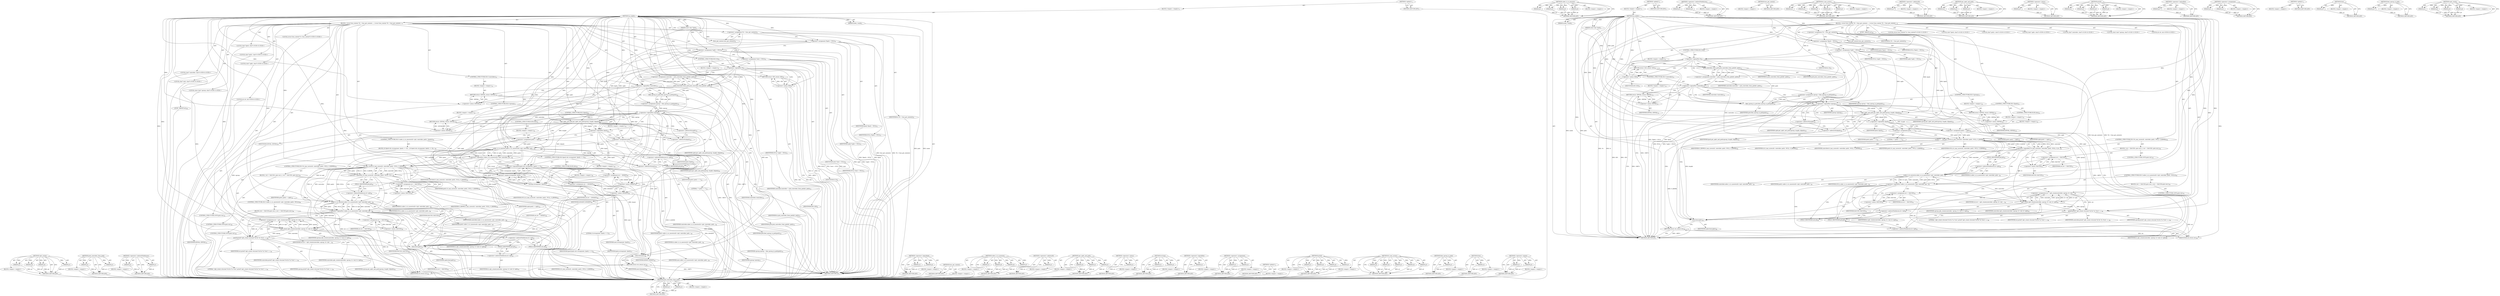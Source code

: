 digraph "&lt;operator&gt;.equals" {
vulnerable_169 [label=<(METHOD,pick_controller_from_path)>];
vulnerable_170 [label=<(PARAM,p1)>];
vulnerable_171 [label=<(PARAM,p2)>];
vulnerable_172 [label=<(BLOCK,&lt;empty&gt;,&lt;empty&gt;)>];
vulnerable_173 [label=<(METHOD_RETURN,ANY)>];
vulnerable_196 [label=<(METHOD,caller_is_in_ancestor)>];
vulnerable_197 [label=<(PARAM,p1)>];
vulnerable_198 [label=<(PARAM,p2)>];
vulnerable_199 [label=<(PARAM,p3)>];
vulnerable_200 [label=<(PARAM,p4)>];
vulnerable_201 [label=<(BLOCK,&lt;empty&gt;,&lt;empty&gt;)>];
vulnerable_202 [label=<(METHOD_RETURN,ANY)>];
vulnerable_6 [label=<(METHOD,&lt;global&gt;)<SUB>1</SUB>>];
vulnerable_7 [label=<(BLOCK,&lt;empty&gt;,&lt;empty&gt;)<SUB>1</SUB>>];
vulnerable_8 [label=<(METHOD,cg_mkdir)<SUB>1</SUB>>];
vulnerable_9 [label=<(PARAM,const char *path)<SUB>1</SUB>>];
vulnerable_10 [label=<(PARAM,mode_t mode)<SUB>1</SUB>>];
vulnerable_11 [label=<(BLOCK,{
 	struct fuse_context *fc = fuse_get_context(...,{
 	struct fuse_context *fc = fuse_get_context(...)<SUB>2</SUB>>];
vulnerable_12 [label="<(LOCAL,struct fuse_context* fc: fuse_context*)<SUB>3</SUB>>"];
vulnerable_13 [label=<(&lt;operator&gt;.assignment,*fc = fuse_get_context())<SUB>3</SUB>>];
vulnerable_14 [label=<(IDENTIFIER,fc,*fc = fuse_get_context())<SUB>3</SUB>>];
vulnerable_15 [label=<(fuse_get_context,fuse_get_context())<SUB>3</SUB>>];
vulnerable_16 [label="<(LOCAL,char* fpath: char*)<SUB>4</SUB>>"];
vulnerable_17 [label="<(LOCAL,char* path1: char*)<SUB>4</SUB>>"];
vulnerable_18 [label="<(LOCAL,char* cgdir: char*)<SUB>4</SUB>>"];
vulnerable_19 [label="<(LOCAL,char* controller: char*)<SUB>4</SUB>>"];
vulnerable_20 [label=<(&lt;operator&gt;.assignment,*fpath = NULL)<SUB>4</SUB>>];
vulnerable_21 [label=<(IDENTIFIER,fpath,*fpath = NULL)<SUB>4</SUB>>];
vulnerable_22 [label=<(IDENTIFIER,NULL,*fpath = NULL)<SUB>4</SUB>>];
vulnerable_23 [label=<(&lt;operator&gt;.assignment,*cgdir = NULL)<SUB>4</SUB>>];
vulnerable_24 [label=<(IDENTIFIER,cgdir,*cgdir = NULL)<SUB>4</SUB>>];
vulnerable_25 [label=<(IDENTIFIER,NULL,*cgdir = NULL)<SUB>4</SUB>>];
vulnerable_26 [label="<(LOCAL,const char* cgroup: char*)<SUB>5</SUB>>"];
vulnerable_27 [label="<(LOCAL,int ret: int)<SUB>6</SUB>>"];
vulnerable_28 [label=<(CONTROL_STRUCTURE,IF,if (!fc))<SUB>8</SUB>>];
vulnerable_29 [label=<(&lt;operator&gt;.logicalNot,!fc)<SUB>8</SUB>>];
vulnerable_30 [label=<(IDENTIFIER,fc,!fc)<SUB>8</SUB>>];
vulnerable_31 [label=<(BLOCK,&lt;empty&gt;,&lt;empty&gt;)<SUB>9</SUB>>];
vulnerable_32 [label=<(RETURN,return -EIO;,return -EIO;)<SUB>9</SUB>>];
vulnerable_33 [label=<(&lt;operator&gt;.minus,-EIO)<SUB>9</SUB>>];
vulnerable_34 [label=<(IDENTIFIER,EIO,-EIO)<SUB>9</SUB>>];
vulnerable_35 [label=<(&lt;operator&gt;.assignment,controller = pick_controller_from_path(fc, path))<SUB>12</SUB>>];
vulnerable_36 [label=<(IDENTIFIER,controller,controller = pick_controller_from_path(fc, path))<SUB>12</SUB>>];
vulnerable_37 [label=<(pick_controller_from_path,pick_controller_from_path(fc, path))<SUB>12</SUB>>];
vulnerable_38 [label=<(IDENTIFIER,fc,pick_controller_from_path(fc, path))<SUB>12</SUB>>];
vulnerable_39 [label=<(IDENTIFIER,path,pick_controller_from_path(fc, path))<SUB>12</SUB>>];
vulnerable_40 [label=<(CONTROL_STRUCTURE,IF,if (!controller))<SUB>13</SUB>>];
vulnerable_41 [label=<(&lt;operator&gt;.logicalNot,!controller)<SUB>13</SUB>>];
vulnerable_42 [label=<(IDENTIFIER,controller,!controller)<SUB>13</SUB>>];
vulnerable_43 [label=<(BLOCK,&lt;empty&gt;,&lt;empty&gt;)<SUB>14</SUB>>];
vulnerable_44 [label=<(RETURN,return -EINVAL;,return -EINVAL;)<SUB>14</SUB>>];
vulnerable_45 [label=<(&lt;operator&gt;.minus,-EINVAL)<SUB>14</SUB>>];
vulnerable_46 [label=<(IDENTIFIER,EINVAL,-EINVAL)<SUB>14</SUB>>];
vulnerable_47 [label=<(&lt;operator&gt;.assignment,cgroup = find_cgroup_in_path(path))<SUB>16</SUB>>];
vulnerable_48 [label=<(IDENTIFIER,cgroup,cgroup = find_cgroup_in_path(path))<SUB>16</SUB>>];
vulnerable_49 [label=<(find_cgroup_in_path,find_cgroup_in_path(path))<SUB>16</SUB>>];
vulnerable_50 [label=<(IDENTIFIER,path,find_cgroup_in_path(path))<SUB>16</SUB>>];
vulnerable_51 [label=<(CONTROL_STRUCTURE,IF,if (!cgroup))<SUB>17</SUB>>];
vulnerable_52 [label=<(&lt;operator&gt;.logicalNot,!cgroup)<SUB>17</SUB>>];
vulnerable_53 [label=<(IDENTIFIER,cgroup,!cgroup)<SUB>17</SUB>>];
vulnerable_54 [label=<(BLOCK,&lt;empty&gt;,&lt;empty&gt;)<SUB>18</SUB>>];
vulnerable_55 [label=<(RETURN,return -EINVAL;,return -EINVAL;)<SUB>18</SUB>>];
vulnerable_56 [label=<(&lt;operator&gt;.minus,-EINVAL)<SUB>18</SUB>>];
vulnerable_57 [label=<(IDENTIFIER,EINVAL,-EINVAL)<SUB>18</SUB>>];
vulnerable_58 [label=<(get_cgdir_and_path,get_cgdir_and_path(cgroup, &amp;cgdir, &amp;fpath))<SUB>20</SUB>>];
vulnerable_59 [label=<(IDENTIFIER,cgroup,get_cgdir_and_path(cgroup, &amp;cgdir, &amp;fpath))<SUB>20</SUB>>];
vulnerable_60 [label=<(&lt;operator&gt;.addressOf,&amp;cgdir)<SUB>20</SUB>>];
vulnerable_61 [label=<(IDENTIFIER,cgdir,get_cgdir_and_path(cgroup, &amp;cgdir, &amp;fpath))<SUB>20</SUB>>];
vulnerable_62 [label=<(&lt;operator&gt;.addressOf,&amp;fpath)<SUB>20</SUB>>];
vulnerable_63 [label=<(IDENTIFIER,fpath,get_cgdir_and_path(cgroup, &amp;cgdir, &amp;fpath))<SUB>20</SUB>>];
vulnerable_64 [label=<(CONTROL_STRUCTURE,IF,if (!fpath))<SUB>21</SUB>>];
vulnerable_65 [label=<(&lt;operator&gt;.logicalNot,!fpath)<SUB>21</SUB>>];
vulnerable_66 [label=<(IDENTIFIER,fpath,!fpath)<SUB>21</SUB>>];
vulnerable_67 [label=<(BLOCK,&lt;empty&gt;,&lt;empty&gt;)<SUB>22</SUB>>];
vulnerable_68 [label=<(&lt;operator&gt;.assignment,path1 = &quot;/&quot;)<SUB>22</SUB>>];
vulnerable_69 [label=<(IDENTIFIER,path1,path1 = &quot;/&quot;)<SUB>22</SUB>>];
vulnerable_70 [label=<(LITERAL,&quot;/&quot;,path1 = &quot;/&quot;)<SUB>22</SUB>>];
vulnerable_71 [label=<(CONTROL_STRUCTURE,ELSE,else)<SUB>24</SUB>>];
vulnerable_72 [label=<(BLOCK,&lt;empty&gt;,&lt;empty&gt;)<SUB>24</SUB>>];
vulnerable_73 [label=<(&lt;operator&gt;.assignment,path1 = cgdir)<SUB>24</SUB>>];
vulnerable_74 [label=<(IDENTIFIER,path1,path1 = cgdir)<SUB>24</SUB>>];
vulnerable_75 [label=<(IDENTIFIER,cgdir,path1 = cgdir)<SUB>24</SUB>>];
vulnerable_76 [label=<(CONTROL_STRUCTURE,IF,if (!fc_may_access(fc, controller, path1, NULL, O_RDWR)))<SUB>26</SUB>>];
vulnerable_77 [label=<(&lt;operator&gt;.logicalNot,!fc_may_access(fc, controller, path1, NULL, O_R...)<SUB>26</SUB>>];
vulnerable_78 [label=<(fc_may_access,fc_may_access(fc, controller, path1, NULL, O_RDWR))<SUB>26</SUB>>];
vulnerable_79 [label=<(IDENTIFIER,fc,fc_may_access(fc, controller, path1, NULL, O_RDWR))<SUB>26</SUB>>];
vulnerable_80 [label=<(IDENTIFIER,controller,fc_may_access(fc, controller, path1, NULL, O_RDWR))<SUB>26</SUB>>];
vulnerable_81 [label=<(IDENTIFIER,path1,fc_may_access(fc, controller, path1, NULL, O_RDWR))<SUB>26</SUB>>];
vulnerable_82 [label=<(IDENTIFIER,NULL,fc_may_access(fc, controller, path1, NULL, O_RDWR))<SUB>26</SUB>>];
vulnerable_83 [label=<(IDENTIFIER,O_RDWR,fc_may_access(fc, controller, path1, NULL, O_RDWR))<SUB>26</SUB>>];
vulnerable_84 [label=<(BLOCK,{
 		ret = -EACCES;
 		goto out;
	},{
 		ret = -EACCES;
 		goto out;
	})<SUB>26</SUB>>];
vulnerable_85 [label=<(&lt;operator&gt;.assignment,ret = -EACCES)<SUB>27</SUB>>];
vulnerable_86 [label=<(IDENTIFIER,ret,ret = -EACCES)<SUB>27</SUB>>];
vulnerable_87 [label=<(&lt;operator&gt;.minus,-EACCES)<SUB>27</SUB>>];
vulnerable_88 [label=<(IDENTIFIER,EACCES,-EACCES)<SUB>27</SUB>>];
vulnerable_89 [label=<(CONTROL_STRUCTURE,GOTO,goto out;)<SUB>28</SUB>>];
vulnerable_90 [label=<(CONTROL_STRUCTURE,IF,if (!caller_is_in_ancestor(fc-&gt;pid, controller, path1, NULL)))<SUB>30</SUB>>];
vulnerable_91 [label=<(&lt;operator&gt;.logicalNot,!caller_is_in_ancestor(fc-&gt;pid, controller, pat...)<SUB>30</SUB>>];
vulnerable_92 [label=<(caller_is_in_ancestor,caller_is_in_ancestor(fc-&gt;pid, controller, path...)<SUB>30</SUB>>];
vulnerable_93 [label=<(&lt;operator&gt;.indirectFieldAccess,fc-&gt;pid)<SUB>30</SUB>>];
vulnerable_94 [label=<(IDENTIFIER,fc,caller_is_in_ancestor(fc-&gt;pid, controller, path...)<SUB>30</SUB>>];
vulnerable_95 [label=<(FIELD_IDENTIFIER,pid,pid)<SUB>30</SUB>>];
vulnerable_96 [label=<(IDENTIFIER,controller,caller_is_in_ancestor(fc-&gt;pid, controller, path...)<SUB>30</SUB>>];
vulnerable_97 [label=<(IDENTIFIER,path1,caller_is_in_ancestor(fc-&gt;pid, controller, path...)<SUB>30</SUB>>];
vulnerable_98 [label=<(IDENTIFIER,NULL,caller_is_in_ancestor(fc-&gt;pid, controller, path...)<SUB>30</SUB>>];
vulnerable_99 [label=<(BLOCK,{
		ret = -EACCES;
		goto out;
	},{
		ret = -EACCES;
		goto out;
	})<SUB>30</SUB>>];
vulnerable_100 [label=<(&lt;operator&gt;.assignment,ret = -EACCES)<SUB>31</SUB>>];
vulnerable_101 [label=<(IDENTIFIER,ret,ret = -EACCES)<SUB>31</SUB>>];
vulnerable_102 [label=<(&lt;operator&gt;.minus,-EACCES)<SUB>31</SUB>>];
vulnerable_103 [label=<(IDENTIFIER,EACCES,-EACCES)<SUB>31</SUB>>];
vulnerable_104 [label=<(CONTROL_STRUCTURE,GOTO,goto out;)<SUB>32</SUB>>];
vulnerable_105 [label=<(&lt;operator&gt;.assignment,ret = cgfs_create(controller, cgroup, fc-&gt;uid, ...)<SUB>35</SUB>>];
vulnerable_106 [label=<(IDENTIFIER,ret,ret = cgfs_create(controller, cgroup, fc-&gt;uid, ...)<SUB>35</SUB>>];
vulnerable_107 [label=<(cgfs_create,cgfs_create(controller, cgroup, fc-&gt;uid, fc-&gt;gid))<SUB>35</SUB>>];
vulnerable_108 [label=<(IDENTIFIER,controller,cgfs_create(controller, cgroup, fc-&gt;uid, fc-&gt;gid))<SUB>35</SUB>>];
vulnerable_109 [label=<(IDENTIFIER,cgroup,cgfs_create(controller, cgroup, fc-&gt;uid, fc-&gt;gid))<SUB>35</SUB>>];
vulnerable_110 [label=<(&lt;operator&gt;.indirectFieldAccess,fc-&gt;uid)<SUB>35</SUB>>];
vulnerable_111 [label=<(IDENTIFIER,fc,cgfs_create(controller, cgroup, fc-&gt;uid, fc-&gt;gid))<SUB>35</SUB>>];
vulnerable_112 [label=<(FIELD_IDENTIFIER,uid,uid)<SUB>35</SUB>>];
vulnerable_113 [label=<(&lt;operator&gt;.indirectFieldAccess,fc-&gt;gid)<SUB>35</SUB>>];
vulnerable_114 [label=<(IDENTIFIER,fc,cgfs_create(controller, cgroup, fc-&gt;uid, fc-&gt;gid))<SUB>35</SUB>>];
vulnerable_115 [label=<(FIELD_IDENTIFIER,gid,gid)<SUB>35</SUB>>];
vulnerable_116 [label=<(printf,printf(&quot;cgfs_create returned %d for %s %s\n&quot;, r...)<SUB>36</SUB>>];
vulnerable_117 [label=<(LITERAL,&quot;cgfs_create returned %d for %s %s\n&quot;,printf(&quot;cgfs_create returned %d for %s %s\n&quot;, r...)<SUB>36</SUB>>];
vulnerable_118 [label=<(IDENTIFIER,ret,printf(&quot;cgfs_create returned %d for %s %s\n&quot;, r...)<SUB>36</SUB>>];
vulnerable_119 [label=<(IDENTIFIER,controller,printf(&quot;cgfs_create returned %d for %s %s\n&quot;, r...)<SUB>36</SUB>>];
vulnerable_120 [label=<(IDENTIFIER,cgroup,printf(&quot;cgfs_create returned %d for %s %s\n&quot;, r...)<SUB>36</SUB>>];
vulnerable_121 [label=<(JUMP_TARGET,out)<SUB>38</SUB>>];
vulnerable_122 [label=<(free,free(cgdir))<SUB>39</SUB>>];
vulnerable_123 [label=<(IDENTIFIER,cgdir,free(cgdir))<SUB>39</SUB>>];
vulnerable_124 [label=<(RETURN,return ret;,return ret;)<SUB>40</SUB>>];
vulnerable_125 [label=<(IDENTIFIER,ret,return ret;)<SUB>40</SUB>>];
vulnerable_126 [label=<(METHOD_RETURN,int)<SUB>1</SUB>>];
vulnerable_128 [label=<(METHOD_RETURN,ANY)<SUB>1</SUB>>];
vulnerable_203 [label=<(METHOD,&lt;operator&gt;.indirectFieldAccess)>];
vulnerable_204 [label=<(PARAM,p1)>];
vulnerable_205 [label=<(PARAM,p2)>];
vulnerable_206 [label=<(BLOCK,&lt;empty&gt;,&lt;empty&gt;)>];
vulnerable_207 [label=<(METHOD_RETURN,ANY)>];
vulnerable_158 [label=<(METHOD,fuse_get_context)>];
vulnerable_159 [label=<(BLOCK,&lt;empty&gt;,&lt;empty&gt;)>];
vulnerable_160 [label=<(METHOD_RETURN,ANY)>];
vulnerable_188 [label=<(METHOD,fc_may_access)>];
vulnerable_189 [label=<(PARAM,p1)>];
vulnerable_190 [label=<(PARAM,p2)>];
vulnerable_191 [label=<(PARAM,p3)>];
vulnerable_192 [label=<(PARAM,p4)>];
vulnerable_193 [label=<(PARAM,p5)>];
vulnerable_194 [label=<(BLOCK,&lt;empty&gt;,&lt;empty&gt;)>];
vulnerable_195 [label=<(METHOD_RETURN,ANY)>];
vulnerable_184 [label=<(METHOD,&lt;operator&gt;.addressOf)>];
vulnerable_185 [label=<(PARAM,p1)>];
vulnerable_186 [label=<(BLOCK,&lt;empty&gt;,&lt;empty&gt;)>];
vulnerable_187 [label=<(METHOD_RETURN,ANY)>];
vulnerable_178 [label=<(METHOD,get_cgdir_and_path)>];
vulnerable_179 [label=<(PARAM,p1)>];
vulnerable_180 [label=<(PARAM,p2)>];
vulnerable_181 [label=<(PARAM,p3)>];
vulnerable_182 [label=<(BLOCK,&lt;empty&gt;,&lt;empty&gt;)>];
vulnerable_183 [label=<(METHOD_RETURN,ANY)>];
vulnerable_165 [label=<(METHOD,&lt;operator&gt;.minus)>];
vulnerable_166 [label=<(PARAM,p1)>];
vulnerable_167 [label=<(BLOCK,&lt;empty&gt;,&lt;empty&gt;)>];
vulnerable_168 [label=<(METHOD_RETURN,ANY)>];
vulnerable_215 [label=<(METHOD,printf)>];
vulnerable_216 [label=<(PARAM,p1)>];
vulnerable_217 [label=<(PARAM,p2)>];
vulnerable_218 [label=<(PARAM,p3)>];
vulnerable_219 [label=<(PARAM,p4)>];
vulnerable_220 [label=<(BLOCK,&lt;empty&gt;,&lt;empty&gt;)>];
vulnerable_221 [label=<(METHOD_RETURN,ANY)>];
vulnerable_161 [label=<(METHOD,&lt;operator&gt;.logicalNot)>];
vulnerable_162 [label=<(PARAM,p1)>];
vulnerable_163 [label=<(BLOCK,&lt;empty&gt;,&lt;empty&gt;)>];
vulnerable_164 [label=<(METHOD_RETURN,ANY)>];
vulnerable_153 [label=<(METHOD,&lt;operator&gt;.assignment)>];
vulnerable_154 [label=<(PARAM,p1)>];
vulnerable_155 [label=<(PARAM,p2)>];
vulnerable_156 [label=<(BLOCK,&lt;empty&gt;,&lt;empty&gt;)>];
vulnerable_157 [label=<(METHOD_RETURN,ANY)>];
vulnerable_147 [label=<(METHOD,&lt;global&gt;)<SUB>1</SUB>>];
vulnerable_148 [label=<(BLOCK,&lt;empty&gt;,&lt;empty&gt;)>];
vulnerable_149 [label=<(METHOD_RETURN,ANY)>];
vulnerable_222 [label=<(METHOD,free)>];
vulnerable_223 [label=<(PARAM,p1)>];
vulnerable_224 [label=<(BLOCK,&lt;empty&gt;,&lt;empty&gt;)>];
vulnerable_225 [label=<(METHOD_RETURN,ANY)>];
vulnerable_174 [label=<(METHOD,find_cgroup_in_path)>];
vulnerable_175 [label=<(PARAM,p1)>];
vulnerable_176 [label=<(BLOCK,&lt;empty&gt;,&lt;empty&gt;)>];
vulnerable_177 [label=<(METHOD_RETURN,ANY)>];
vulnerable_208 [label=<(METHOD,cgfs_create)>];
vulnerable_209 [label=<(PARAM,p1)>];
vulnerable_210 [label=<(PARAM,p2)>];
vulnerable_211 [label=<(PARAM,p3)>];
vulnerable_212 [label=<(PARAM,p4)>];
vulnerable_213 [label=<(BLOCK,&lt;empty&gt;,&lt;empty&gt;)>];
vulnerable_214 [label=<(METHOD_RETURN,ANY)>];
fixed_260 [label=<(METHOD,cgfs_create)>];
fixed_261 [label=<(PARAM,p1)>];
fixed_262 [label=<(PARAM,p2)>];
fixed_263 [label=<(PARAM,p3)>];
fixed_264 [label=<(PARAM,p4)>];
fixed_265 [label=<(BLOCK,&lt;empty&gt;,&lt;empty&gt;)>];
fixed_266 [label=<(METHOD_RETURN,ANY)>];
fixed_206 [label=<(METHOD,pick_controller_from_path)>];
fixed_207 [label=<(PARAM,p1)>];
fixed_208 [label=<(PARAM,p2)>];
fixed_209 [label=<(BLOCK,&lt;empty&gt;,&lt;empty&gt;)>];
fixed_210 [label=<(METHOD_RETURN,ANY)>];
fixed_232 [label=<(METHOD,&lt;operator&gt;.indirectFieldAccess)>];
fixed_233 [label=<(PARAM,p1)>];
fixed_234 [label=<(PARAM,p2)>];
fixed_235 [label=<(BLOCK,&lt;empty&gt;,&lt;empty&gt;)>];
fixed_236 [label=<(METHOD_RETURN,ANY)>];
fixed_6 [label=<(METHOD,&lt;global&gt;)<SUB>1</SUB>>];
fixed_7 [label=<(BLOCK,&lt;empty&gt;,&lt;empty&gt;)<SUB>1</SUB>>];
fixed_8 [label=<(METHOD,cg_mkdir)<SUB>1</SUB>>];
fixed_9 [label=<(PARAM,const char *path)<SUB>1</SUB>>];
fixed_10 [label=<(PARAM,mode_t mode)<SUB>1</SUB>>];
fixed_11 [label=<(BLOCK,{
 	struct fuse_context *fc = fuse_get_context(...,{
 	struct fuse_context *fc = fuse_get_context(...)<SUB>2</SUB>>];
fixed_12 [label="<(LOCAL,struct fuse_context* fc: fuse_context*)<SUB>3</SUB>>"];
fixed_13 [label=<(&lt;operator&gt;.assignment,*fc = fuse_get_context())<SUB>3</SUB>>];
fixed_14 [label=<(IDENTIFIER,fc,*fc = fuse_get_context())<SUB>3</SUB>>];
fixed_15 [label=<(fuse_get_context,fuse_get_context())<SUB>3</SUB>>];
fixed_16 [label="<(LOCAL,char* fpath: char*)<SUB>4</SUB>>"];
fixed_17 [label="<(LOCAL,char* path1: char*)<SUB>4</SUB>>"];
fixed_18 [label="<(LOCAL,char* cgdir: char*)<SUB>4</SUB>>"];
fixed_19 [label="<(LOCAL,char* controller: char*)<SUB>4</SUB>>"];
fixed_20 [label="<(LOCAL,char* next: char*)<SUB>4</SUB>>"];
fixed_21 [label=<(&lt;operator&gt;.assignment,*fpath = NULL)<SUB>4</SUB>>];
fixed_22 [label=<(IDENTIFIER,fpath,*fpath = NULL)<SUB>4</SUB>>];
fixed_23 [label=<(IDENTIFIER,NULL,*fpath = NULL)<SUB>4</SUB>>];
fixed_24 [label=<(&lt;operator&gt;.assignment,*cgdir = NULL)<SUB>4</SUB>>];
fixed_25 [label=<(IDENTIFIER,cgdir,*cgdir = NULL)<SUB>4</SUB>>];
fixed_26 [label=<(IDENTIFIER,NULL,*cgdir = NULL)<SUB>4</SUB>>];
fixed_27 [label=<(&lt;operator&gt;.assignment,*next = NULL)<SUB>4</SUB>>];
fixed_28 [label=<(IDENTIFIER,next,*next = NULL)<SUB>4</SUB>>];
fixed_29 [label=<(IDENTIFIER,NULL,*next = NULL)<SUB>4</SUB>>];
fixed_30 [label="<(LOCAL,const char* cgroup: char*)<SUB>5</SUB>>"];
fixed_31 [label="<(LOCAL,int ret: int)<SUB>6</SUB>>"];
fixed_32 [label=<(CONTROL_STRUCTURE,IF,if (!fc))<SUB>8</SUB>>];
fixed_33 [label=<(&lt;operator&gt;.logicalNot,!fc)<SUB>8</SUB>>];
fixed_34 [label=<(IDENTIFIER,fc,!fc)<SUB>8</SUB>>];
fixed_35 [label=<(BLOCK,&lt;empty&gt;,&lt;empty&gt;)<SUB>9</SUB>>];
fixed_36 [label=<(RETURN,return -EIO;,return -EIO;)<SUB>9</SUB>>];
fixed_37 [label=<(&lt;operator&gt;.minus,-EIO)<SUB>9</SUB>>];
fixed_38 [label=<(IDENTIFIER,EIO,-EIO)<SUB>9</SUB>>];
fixed_39 [label=<(&lt;operator&gt;.assignment,controller = pick_controller_from_path(fc, path))<SUB>12</SUB>>];
fixed_40 [label=<(IDENTIFIER,controller,controller = pick_controller_from_path(fc, path))<SUB>12</SUB>>];
fixed_41 [label=<(pick_controller_from_path,pick_controller_from_path(fc, path))<SUB>12</SUB>>];
fixed_42 [label=<(IDENTIFIER,fc,pick_controller_from_path(fc, path))<SUB>12</SUB>>];
fixed_43 [label=<(IDENTIFIER,path,pick_controller_from_path(fc, path))<SUB>12</SUB>>];
fixed_44 [label=<(CONTROL_STRUCTURE,IF,if (!controller))<SUB>13</SUB>>];
fixed_45 [label=<(&lt;operator&gt;.logicalNot,!controller)<SUB>13</SUB>>];
fixed_46 [label=<(IDENTIFIER,controller,!controller)<SUB>13</SUB>>];
fixed_47 [label=<(BLOCK,&lt;empty&gt;,&lt;empty&gt;)<SUB>14</SUB>>];
fixed_48 [label=<(RETURN,return -EINVAL;,return -EINVAL;)<SUB>14</SUB>>];
fixed_49 [label=<(&lt;operator&gt;.minus,-EINVAL)<SUB>14</SUB>>];
fixed_50 [label=<(IDENTIFIER,EINVAL,-EINVAL)<SUB>14</SUB>>];
fixed_51 [label=<(&lt;operator&gt;.assignment,cgroup = find_cgroup_in_path(path))<SUB>16</SUB>>];
fixed_52 [label=<(IDENTIFIER,cgroup,cgroup = find_cgroup_in_path(path))<SUB>16</SUB>>];
fixed_53 [label=<(find_cgroup_in_path,find_cgroup_in_path(path))<SUB>16</SUB>>];
fixed_54 [label=<(IDENTIFIER,path,find_cgroup_in_path(path))<SUB>16</SUB>>];
fixed_55 [label=<(CONTROL_STRUCTURE,IF,if (!cgroup))<SUB>17</SUB>>];
fixed_56 [label=<(&lt;operator&gt;.logicalNot,!cgroup)<SUB>17</SUB>>];
fixed_57 [label=<(IDENTIFIER,cgroup,!cgroup)<SUB>17</SUB>>];
fixed_58 [label=<(BLOCK,&lt;empty&gt;,&lt;empty&gt;)<SUB>18</SUB>>];
fixed_59 [label=<(RETURN,return -EINVAL;,return -EINVAL;)<SUB>18</SUB>>];
fixed_60 [label=<(&lt;operator&gt;.minus,-EINVAL)<SUB>18</SUB>>];
fixed_61 [label=<(IDENTIFIER,EINVAL,-EINVAL)<SUB>18</SUB>>];
fixed_62 [label=<(get_cgdir_and_path,get_cgdir_and_path(cgroup, &amp;cgdir, &amp;fpath))<SUB>20</SUB>>];
fixed_63 [label=<(IDENTIFIER,cgroup,get_cgdir_and_path(cgroup, &amp;cgdir, &amp;fpath))<SUB>20</SUB>>];
fixed_64 [label=<(&lt;operator&gt;.addressOf,&amp;cgdir)<SUB>20</SUB>>];
fixed_65 [label=<(IDENTIFIER,cgdir,get_cgdir_and_path(cgroup, &amp;cgdir, &amp;fpath))<SUB>20</SUB>>];
fixed_66 [label=<(&lt;operator&gt;.addressOf,&amp;fpath)<SUB>20</SUB>>];
fixed_67 [label=<(IDENTIFIER,fpath,get_cgdir_and_path(cgroup, &amp;cgdir, &amp;fpath))<SUB>20</SUB>>];
fixed_68 [label=<(CONTROL_STRUCTURE,IF,if (!fpath))<SUB>21</SUB>>];
fixed_69 [label=<(&lt;operator&gt;.logicalNot,!fpath)<SUB>21</SUB>>];
fixed_70 [label=<(IDENTIFIER,fpath,!fpath)<SUB>21</SUB>>];
fixed_71 [label=<(BLOCK,&lt;empty&gt;,&lt;empty&gt;)<SUB>22</SUB>>];
fixed_72 [label=<(&lt;operator&gt;.assignment,path1 = &quot;/&quot;)<SUB>22</SUB>>];
fixed_73 [label=<(IDENTIFIER,path1,path1 = &quot;/&quot;)<SUB>22</SUB>>];
fixed_74 [label=<(LITERAL,&quot;/&quot;,path1 = &quot;/&quot;)<SUB>22</SUB>>];
fixed_75 [label=<(CONTROL_STRUCTURE,ELSE,else)<SUB>24</SUB>>];
fixed_76 [label=<(BLOCK,&lt;empty&gt;,&lt;empty&gt;)<SUB>24</SUB>>];
fixed_77 [label=<(&lt;operator&gt;.assignment,path1 = cgdir)<SUB>24</SUB>>];
fixed_78 [label=<(IDENTIFIER,path1,path1 = cgdir)<SUB>24</SUB>>];
fixed_79 [label=<(IDENTIFIER,cgdir,path1 = cgdir)<SUB>24</SUB>>];
fixed_80 [label=<(CONTROL_STRUCTURE,IF,if (!caller_is_in_ancestor(fc-&gt;pid, controller, path1, &amp;next)))<SUB>26</SUB>>];
fixed_81 [label=<(&lt;operator&gt;.logicalNot,!caller_is_in_ancestor(fc-&gt;pid, controller, pat...)<SUB>26</SUB>>];
fixed_82 [label=<(caller_is_in_ancestor,caller_is_in_ancestor(fc-&gt;pid, controller, path...)<SUB>26</SUB>>];
fixed_83 [label=<(&lt;operator&gt;.indirectFieldAccess,fc-&gt;pid)<SUB>26</SUB>>];
fixed_84 [label=<(IDENTIFIER,fc,caller_is_in_ancestor(fc-&gt;pid, controller, path...)<SUB>26</SUB>>];
fixed_85 [label=<(FIELD_IDENTIFIER,pid,pid)<SUB>26</SUB>>];
fixed_86 [label=<(IDENTIFIER,controller,caller_is_in_ancestor(fc-&gt;pid, controller, path...)<SUB>26</SUB>>];
fixed_87 [label=<(IDENTIFIER,path1,caller_is_in_ancestor(fc-&gt;pid, controller, path...)<SUB>26</SUB>>];
fixed_88 [label=<(&lt;operator&gt;.addressOf,&amp;next)<SUB>26</SUB>>];
fixed_89 [label=<(IDENTIFIER,next,caller_is_in_ancestor(fc-&gt;pid, controller, path...)<SUB>26</SUB>>];
fixed_90 [label=<(BLOCK,{
		if (fpath &amp;&amp; strcmp(next, fpath) == 0)
			r...,{
		if (fpath &amp;&amp; strcmp(next, fpath) == 0)
			r...)<SUB>26</SUB>>];
fixed_91 [label=<(CONTROL_STRUCTURE,IF,if (fpath &amp;&amp; strcmp(next, fpath) == 0))<SUB>27</SUB>>];
fixed_92 [label=<(&lt;operator&gt;.logicalAnd,fpath &amp;&amp; strcmp(next, fpath) == 0)<SUB>27</SUB>>];
fixed_93 [label=<(IDENTIFIER,fpath,fpath &amp;&amp; strcmp(next, fpath) == 0)<SUB>27</SUB>>];
fixed_94 [label=<(&lt;operator&gt;.equals,strcmp(next, fpath) == 0)<SUB>27</SUB>>];
fixed_95 [label=<(strcmp,strcmp(next, fpath))<SUB>27</SUB>>];
fixed_96 [label=<(IDENTIFIER,next,strcmp(next, fpath))<SUB>27</SUB>>];
fixed_97 [label=<(IDENTIFIER,fpath,strcmp(next, fpath))<SUB>27</SUB>>];
fixed_98 [label=<(LITERAL,0,strcmp(next, fpath) == 0)<SUB>27</SUB>>];
fixed_99 [label=<(BLOCK,&lt;empty&gt;,&lt;empty&gt;)<SUB>28</SUB>>];
fixed_100 [label=<(&lt;operator&gt;.assignment,ret = -EEXIST)<SUB>28</SUB>>];
fixed_101 [label=<(IDENTIFIER,ret,ret = -EEXIST)<SUB>28</SUB>>];
fixed_102 [label=<(&lt;operator&gt;.minus,-EEXIST)<SUB>28</SUB>>];
fixed_103 [label=<(IDENTIFIER,EEXIST,-EEXIST)<SUB>28</SUB>>];
fixed_104 [label=<(CONTROL_STRUCTURE,ELSE,else)<SUB>30</SUB>>];
fixed_105 [label=<(BLOCK,&lt;empty&gt;,&lt;empty&gt;)<SUB>30</SUB>>];
fixed_106 [label=<(&lt;operator&gt;.assignment,ret = -ENOENT)<SUB>30</SUB>>];
fixed_107 [label=<(IDENTIFIER,ret,ret = -ENOENT)<SUB>30</SUB>>];
fixed_108 [label=<(&lt;operator&gt;.minus,-ENOENT)<SUB>30</SUB>>];
fixed_109 [label=<(IDENTIFIER,ENOENT,-ENOENT)<SUB>30</SUB>>];
fixed_110 [label=<(CONTROL_STRUCTURE,GOTO,goto out;)<SUB>31</SUB>>];
fixed_111 [label=<(CONTROL_STRUCTURE,IF,if (!fc_may_access(fc, controller, path1, NULL, O_RDWR)))<SUB>34</SUB>>];
fixed_112 [label=<(&lt;operator&gt;.logicalNot,!fc_may_access(fc, controller, path1, NULL, O_R...)<SUB>34</SUB>>];
fixed_113 [label=<(fc_may_access,fc_may_access(fc, controller, path1, NULL, O_RDWR))<SUB>34</SUB>>];
fixed_114 [label=<(IDENTIFIER,fc,fc_may_access(fc, controller, path1, NULL, O_RDWR))<SUB>34</SUB>>];
fixed_115 [label=<(IDENTIFIER,controller,fc_may_access(fc, controller, path1, NULL, O_RDWR))<SUB>34</SUB>>];
fixed_116 [label=<(IDENTIFIER,path1,fc_may_access(fc, controller, path1, NULL, O_RDWR))<SUB>34</SUB>>];
fixed_117 [label=<(IDENTIFIER,NULL,fc_may_access(fc, controller, path1, NULL, O_RDWR))<SUB>34</SUB>>];
fixed_118 [label=<(IDENTIFIER,O_RDWR,fc_may_access(fc, controller, path1, NULL, O_RDWR))<SUB>34</SUB>>];
fixed_119 [label=<(BLOCK,{
 		ret = -EACCES;
 		goto out;
	},{
 		ret = -EACCES;
 		goto out;
	})<SUB>34</SUB>>];
fixed_120 [label=<(&lt;operator&gt;.assignment,ret = -EACCES)<SUB>35</SUB>>];
fixed_121 [label=<(IDENTIFIER,ret,ret = -EACCES)<SUB>35</SUB>>];
fixed_122 [label=<(&lt;operator&gt;.minus,-EACCES)<SUB>35</SUB>>];
fixed_123 [label=<(IDENTIFIER,EACCES,-EACCES)<SUB>35</SUB>>];
fixed_124 [label=<(CONTROL_STRUCTURE,GOTO,goto out;)<SUB>36</SUB>>];
fixed_125 [label=<(CONTROL_STRUCTURE,IF,if (!caller_is_in_ancestor(fc-&gt;pid, controller, path1, NULL)))<SUB>38</SUB>>];
fixed_126 [label=<(&lt;operator&gt;.logicalNot,!caller_is_in_ancestor(fc-&gt;pid, controller, pat...)<SUB>38</SUB>>];
fixed_127 [label=<(caller_is_in_ancestor,caller_is_in_ancestor(fc-&gt;pid, controller, path...)<SUB>38</SUB>>];
fixed_128 [label=<(&lt;operator&gt;.indirectFieldAccess,fc-&gt;pid)<SUB>38</SUB>>];
fixed_129 [label=<(IDENTIFIER,fc,caller_is_in_ancestor(fc-&gt;pid, controller, path...)<SUB>38</SUB>>];
fixed_130 [label=<(FIELD_IDENTIFIER,pid,pid)<SUB>38</SUB>>];
fixed_131 [label=<(IDENTIFIER,controller,caller_is_in_ancestor(fc-&gt;pid, controller, path...)<SUB>38</SUB>>];
fixed_132 [label=<(IDENTIFIER,path1,caller_is_in_ancestor(fc-&gt;pid, controller, path...)<SUB>38</SUB>>];
fixed_133 [label=<(IDENTIFIER,NULL,caller_is_in_ancestor(fc-&gt;pid, controller, path...)<SUB>38</SUB>>];
fixed_134 [label=<(BLOCK,{
		ret = -EACCES;
		goto out;
	},{
		ret = -EACCES;
		goto out;
	})<SUB>38</SUB>>];
fixed_135 [label=<(&lt;operator&gt;.assignment,ret = -EACCES)<SUB>39</SUB>>];
fixed_136 [label=<(IDENTIFIER,ret,ret = -EACCES)<SUB>39</SUB>>];
fixed_137 [label=<(&lt;operator&gt;.minus,-EACCES)<SUB>39</SUB>>];
fixed_138 [label=<(IDENTIFIER,EACCES,-EACCES)<SUB>39</SUB>>];
fixed_139 [label=<(CONTROL_STRUCTURE,GOTO,goto out;)<SUB>40</SUB>>];
fixed_140 [label=<(&lt;operator&gt;.assignment,ret = cgfs_create(controller, cgroup, fc-&gt;uid, ...)<SUB>43</SUB>>];
fixed_141 [label=<(IDENTIFIER,ret,ret = cgfs_create(controller, cgroup, fc-&gt;uid, ...)<SUB>43</SUB>>];
fixed_142 [label=<(cgfs_create,cgfs_create(controller, cgroup, fc-&gt;uid, fc-&gt;gid))<SUB>43</SUB>>];
fixed_143 [label=<(IDENTIFIER,controller,cgfs_create(controller, cgroup, fc-&gt;uid, fc-&gt;gid))<SUB>43</SUB>>];
fixed_144 [label=<(IDENTIFIER,cgroup,cgfs_create(controller, cgroup, fc-&gt;uid, fc-&gt;gid))<SUB>43</SUB>>];
fixed_145 [label=<(&lt;operator&gt;.indirectFieldAccess,fc-&gt;uid)<SUB>43</SUB>>];
fixed_146 [label=<(IDENTIFIER,fc,cgfs_create(controller, cgroup, fc-&gt;uid, fc-&gt;gid))<SUB>43</SUB>>];
fixed_147 [label=<(FIELD_IDENTIFIER,uid,uid)<SUB>43</SUB>>];
fixed_148 [label=<(&lt;operator&gt;.indirectFieldAccess,fc-&gt;gid)<SUB>43</SUB>>];
fixed_149 [label=<(IDENTIFIER,fc,cgfs_create(controller, cgroup, fc-&gt;uid, fc-&gt;gid))<SUB>43</SUB>>];
fixed_150 [label=<(FIELD_IDENTIFIER,gid,gid)<SUB>43</SUB>>];
fixed_151 [label=<(printf,printf(&quot;cgfs_create returned %d for %s %s\n&quot;, r...)<SUB>44</SUB>>];
fixed_152 [label=<(LITERAL,&quot;cgfs_create returned %d for %s %s\n&quot;,printf(&quot;cgfs_create returned %d for %s %s\n&quot;, r...)<SUB>44</SUB>>];
fixed_153 [label=<(IDENTIFIER,ret,printf(&quot;cgfs_create returned %d for %s %s\n&quot;, r...)<SUB>44</SUB>>];
fixed_154 [label=<(IDENTIFIER,controller,printf(&quot;cgfs_create returned %d for %s %s\n&quot;, r...)<SUB>44</SUB>>];
fixed_155 [label=<(IDENTIFIER,cgroup,printf(&quot;cgfs_create returned %d for %s %s\n&quot;, r...)<SUB>44</SUB>>];
fixed_156 [label=<(JUMP_TARGET,out)<SUB>46</SUB>>];
fixed_157 [label=<(free,free(cgdir))<SUB>47</SUB>>];
fixed_158 [label=<(IDENTIFIER,cgdir,free(cgdir))<SUB>47</SUB>>];
fixed_159 [label=<(free,free(next))<SUB>48</SUB>>];
fixed_160 [label=<(IDENTIFIER,next,free(next))<SUB>48</SUB>>];
fixed_161 [label=<(RETURN,return ret;,return ret;)<SUB>49</SUB>>];
fixed_162 [label=<(IDENTIFIER,ret,return ret;)<SUB>49</SUB>>];
fixed_163 [label=<(METHOD_RETURN,int)<SUB>1</SUB>>];
fixed_165 [label=<(METHOD_RETURN,ANY)<SUB>1</SUB>>];
fixed_237 [label=<(METHOD,&lt;operator&gt;.logicalAnd)>];
fixed_238 [label=<(PARAM,p1)>];
fixed_239 [label=<(PARAM,p2)>];
fixed_240 [label=<(BLOCK,&lt;empty&gt;,&lt;empty&gt;)>];
fixed_241 [label=<(METHOD_RETURN,ANY)>];
fixed_195 [label=<(METHOD,fuse_get_context)>];
fixed_196 [label=<(BLOCK,&lt;empty&gt;,&lt;empty&gt;)>];
fixed_197 [label=<(METHOD_RETURN,ANY)>];
fixed_225 [label=<(METHOD,caller_is_in_ancestor)>];
fixed_226 [label=<(PARAM,p1)>];
fixed_227 [label=<(PARAM,p2)>];
fixed_228 [label=<(PARAM,p3)>];
fixed_229 [label=<(PARAM,p4)>];
fixed_230 [label=<(BLOCK,&lt;empty&gt;,&lt;empty&gt;)>];
fixed_231 [label=<(METHOD_RETURN,ANY)>];
fixed_221 [label=<(METHOD,&lt;operator&gt;.addressOf)>];
fixed_222 [label=<(PARAM,p1)>];
fixed_223 [label=<(BLOCK,&lt;empty&gt;,&lt;empty&gt;)>];
fixed_224 [label=<(METHOD_RETURN,ANY)>];
fixed_215 [label=<(METHOD,get_cgdir_and_path)>];
fixed_216 [label=<(PARAM,p1)>];
fixed_217 [label=<(PARAM,p2)>];
fixed_218 [label=<(PARAM,p3)>];
fixed_219 [label=<(BLOCK,&lt;empty&gt;,&lt;empty&gt;)>];
fixed_220 [label=<(METHOD_RETURN,ANY)>];
fixed_202 [label=<(METHOD,&lt;operator&gt;.minus)>];
fixed_203 [label=<(PARAM,p1)>];
fixed_204 [label=<(BLOCK,&lt;empty&gt;,&lt;empty&gt;)>];
fixed_205 [label=<(METHOD_RETURN,ANY)>];
fixed_247 [label=<(METHOD,strcmp)>];
fixed_248 [label=<(PARAM,p1)>];
fixed_249 [label=<(PARAM,p2)>];
fixed_250 [label=<(BLOCK,&lt;empty&gt;,&lt;empty&gt;)>];
fixed_251 [label=<(METHOD_RETURN,ANY)>];
fixed_198 [label=<(METHOD,&lt;operator&gt;.logicalNot)>];
fixed_199 [label=<(PARAM,p1)>];
fixed_200 [label=<(BLOCK,&lt;empty&gt;,&lt;empty&gt;)>];
fixed_201 [label=<(METHOD_RETURN,ANY)>];
fixed_190 [label=<(METHOD,&lt;operator&gt;.assignment)>];
fixed_191 [label=<(PARAM,p1)>];
fixed_192 [label=<(PARAM,p2)>];
fixed_193 [label=<(BLOCK,&lt;empty&gt;,&lt;empty&gt;)>];
fixed_194 [label=<(METHOD_RETURN,ANY)>];
fixed_184 [label=<(METHOD,&lt;global&gt;)<SUB>1</SUB>>];
fixed_185 [label=<(BLOCK,&lt;empty&gt;,&lt;empty&gt;)>];
fixed_186 [label=<(METHOD_RETURN,ANY)>];
fixed_267 [label=<(METHOD,printf)>];
fixed_268 [label=<(PARAM,p1)>];
fixed_269 [label=<(PARAM,p2)>];
fixed_270 [label=<(PARAM,p3)>];
fixed_271 [label=<(PARAM,p4)>];
fixed_272 [label=<(BLOCK,&lt;empty&gt;,&lt;empty&gt;)>];
fixed_273 [label=<(METHOD_RETURN,ANY)>];
fixed_252 [label=<(METHOD,fc_may_access)>];
fixed_253 [label=<(PARAM,p1)>];
fixed_254 [label=<(PARAM,p2)>];
fixed_255 [label=<(PARAM,p3)>];
fixed_256 [label=<(PARAM,p4)>];
fixed_257 [label=<(PARAM,p5)>];
fixed_258 [label=<(BLOCK,&lt;empty&gt;,&lt;empty&gt;)>];
fixed_259 [label=<(METHOD_RETURN,ANY)>];
fixed_211 [label=<(METHOD,find_cgroup_in_path)>];
fixed_212 [label=<(PARAM,p1)>];
fixed_213 [label=<(BLOCK,&lt;empty&gt;,&lt;empty&gt;)>];
fixed_214 [label=<(METHOD_RETURN,ANY)>];
fixed_274 [label=<(METHOD,free)>];
fixed_275 [label=<(PARAM,p1)>];
fixed_276 [label=<(BLOCK,&lt;empty&gt;,&lt;empty&gt;)>];
fixed_277 [label=<(METHOD_RETURN,ANY)>];
fixed_242 [label=<(METHOD,&lt;operator&gt;.equals)>];
fixed_243 [label=<(PARAM,p1)>];
fixed_244 [label=<(PARAM,p2)>];
fixed_245 [label=<(BLOCK,&lt;empty&gt;,&lt;empty&gt;)>];
fixed_246 [label=<(METHOD_RETURN,ANY)>];
vulnerable_169 -> vulnerable_170  [key=0, label="AST: "];
vulnerable_169 -> vulnerable_170  [key=1, label="DDG: "];
vulnerable_169 -> vulnerable_172  [key=0, label="AST: "];
vulnerable_169 -> vulnerable_171  [key=0, label="AST: "];
vulnerable_169 -> vulnerable_171  [key=1, label="DDG: "];
vulnerable_169 -> vulnerable_173  [key=0, label="AST: "];
vulnerable_169 -> vulnerable_173  [key=1, label="CFG: "];
vulnerable_170 -> vulnerable_173  [key=0, label="DDG: p1"];
vulnerable_171 -> vulnerable_173  [key=0, label="DDG: p2"];
vulnerable_196 -> vulnerable_197  [key=0, label="AST: "];
vulnerable_196 -> vulnerable_197  [key=1, label="DDG: "];
vulnerable_196 -> vulnerable_201  [key=0, label="AST: "];
vulnerable_196 -> vulnerable_198  [key=0, label="AST: "];
vulnerable_196 -> vulnerable_198  [key=1, label="DDG: "];
vulnerable_196 -> vulnerable_202  [key=0, label="AST: "];
vulnerable_196 -> vulnerable_202  [key=1, label="CFG: "];
vulnerable_196 -> vulnerable_199  [key=0, label="AST: "];
vulnerable_196 -> vulnerable_199  [key=1, label="DDG: "];
vulnerable_196 -> vulnerable_200  [key=0, label="AST: "];
vulnerable_196 -> vulnerable_200  [key=1, label="DDG: "];
vulnerable_197 -> vulnerable_202  [key=0, label="DDG: p1"];
vulnerable_198 -> vulnerable_202  [key=0, label="DDG: p2"];
vulnerable_199 -> vulnerable_202  [key=0, label="DDG: p3"];
vulnerable_200 -> vulnerable_202  [key=0, label="DDG: p4"];
vulnerable_6 -> vulnerable_7  [key=0, label="AST: "];
vulnerable_6 -> vulnerable_128  [key=0, label="AST: "];
vulnerable_6 -> vulnerable_128  [key=1, label="CFG: "];
vulnerable_7 -> vulnerable_8  [key=0, label="AST: "];
vulnerable_8 -> vulnerable_9  [key=0, label="AST: "];
vulnerable_8 -> vulnerable_9  [key=1, label="DDG: "];
vulnerable_8 -> vulnerable_10  [key=0, label="AST: "];
vulnerable_8 -> vulnerable_10  [key=1, label="DDG: "];
vulnerable_8 -> vulnerable_11  [key=0, label="AST: "];
vulnerable_8 -> vulnerable_126  [key=0, label="AST: "];
vulnerable_8 -> vulnerable_15  [key=0, label="CFG: "];
vulnerable_8 -> vulnerable_13  [key=0, label="DDG: "];
vulnerable_8 -> vulnerable_20  [key=0, label="DDG: "];
vulnerable_8 -> vulnerable_23  [key=0, label="DDG: "];
vulnerable_8 -> vulnerable_58  [key=0, label="DDG: "];
vulnerable_8 -> vulnerable_116  [key=0, label="DDG: "];
vulnerable_8 -> vulnerable_122  [key=0, label="DDG: "];
vulnerable_8 -> vulnerable_125  [key=0, label="DDG: "];
vulnerable_8 -> vulnerable_29  [key=0, label="DDG: "];
vulnerable_8 -> vulnerable_37  [key=0, label="DDG: "];
vulnerable_8 -> vulnerable_41  [key=0, label="DDG: "];
vulnerable_8 -> vulnerable_49  [key=0, label="DDG: "];
vulnerable_8 -> vulnerable_52  [key=0, label="DDG: "];
vulnerable_8 -> vulnerable_65  [key=0, label="DDG: "];
vulnerable_8 -> vulnerable_68  [key=0, label="DDG: "];
vulnerable_8 -> vulnerable_107  [key=0, label="DDG: "];
vulnerable_8 -> vulnerable_73  [key=0, label="DDG: "];
vulnerable_8 -> vulnerable_78  [key=0, label="DDG: "];
vulnerable_8 -> vulnerable_92  [key=0, label="DDG: "];
vulnerable_8 -> vulnerable_33  [key=0, label="DDG: "];
vulnerable_8 -> vulnerable_45  [key=0, label="DDG: "];
vulnerable_8 -> vulnerable_56  [key=0, label="DDG: "];
vulnerable_8 -> vulnerable_87  [key=0, label="DDG: "];
vulnerable_8 -> vulnerable_102  [key=0, label="DDG: "];
vulnerable_9 -> vulnerable_126  [key=0, label="DDG: path"];
vulnerable_9 -> vulnerable_37  [key=0, label="DDG: path"];
vulnerable_10 -> vulnerable_126  [key=0, label="DDG: mode"];
vulnerable_11 -> vulnerable_12  [key=0, label="AST: "];
vulnerable_11 -> vulnerable_13  [key=0, label="AST: "];
vulnerable_11 -> vulnerable_16  [key=0, label="AST: "];
vulnerable_11 -> vulnerable_17  [key=0, label="AST: "];
vulnerable_11 -> vulnerable_18  [key=0, label="AST: "];
vulnerable_11 -> vulnerable_19  [key=0, label="AST: "];
vulnerable_11 -> vulnerable_20  [key=0, label="AST: "];
vulnerable_11 -> vulnerable_23  [key=0, label="AST: "];
vulnerable_11 -> vulnerable_26  [key=0, label="AST: "];
vulnerable_11 -> vulnerable_27  [key=0, label="AST: "];
vulnerable_11 -> vulnerable_28  [key=0, label="AST: "];
vulnerable_11 -> vulnerable_35  [key=0, label="AST: "];
vulnerable_11 -> vulnerable_40  [key=0, label="AST: "];
vulnerable_11 -> vulnerable_47  [key=0, label="AST: "];
vulnerable_11 -> vulnerable_51  [key=0, label="AST: "];
vulnerable_11 -> vulnerable_58  [key=0, label="AST: "];
vulnerable_11 -> vulnerable_64  [key=0, label="AST: "];
vulnerable_11 -> vulnerable_76  [key=0, label="AST: "];
vulnerable_11 -> vulnerable_90  [key=0, label="AST: "];
vulnerable_11 -> vulnerable_105  [key=0, label="AST: "];
vulnerable_11 -> vulnerable_116  [key=0, label="AST: "];
vulnerable_11 -> vulnerable_121  [key=0, label="AST: "];
vulnerable_11 -> vulnerable_122  [key=0, label="AST: "];
vulnerable_11 -> vulnerable_124  [key=0, label="AST: "];
vulnerable_13 -> vulnerable_14  [key=0, label="AST: "];
vulnerable_13 -> vulnerable_15  [key=0, label="AST: "];
vulnerable_13 -> vulnerable_20  [key=0, label="CFG: "];
vulnerable_13 -> vulnerable_126  [key=0, label="DDG: fuse_get_context()"];
vulnerable_13 -> vulnerable_126  [key=1, label="DDG: *fc = fuse_get_context()"];
vulnerable_13 -> vulnerable_29  [key=0, label="DDG: fc"];
vulnerable_15 -> vulnerable_13  [key=0, label="CFG: "];
vulnerable_20 -> vulnerable_21  [key=0, label="AST: "];
vulnerable_20 -> vulnerable_22  [key=0, label="AST: "];
vulnerable_20 -> vulnerable_23  [key=0, label="CFG: "];
vulnerable_20 -> vulnerable_126  [key=0, label="DDG: fpath"];
vulnerable_20 -> vulnerable_126  [key=1, label="DDG: *fpath = NULL"];
vulnerable_20 -> vulnerable_58  [key=0, label="DDG: fpath"];
vulnerable_20 -> vulnerable_65  [key=0, label="DDG: fpath"];
vulnerable_23 -> vulnerable_24  [key=0, label="AST: "];
vulnerable_23 -> vulnerable_25  [key=0, label="AST: "];
vulnerable_23 -> vulnerable_29  [key=0, label="CFG: "];
vulnerable_23 -> vulnerable_126  [key=0, label="DDG: cgdir"];
vulnerable_23 -> vulnerable_126  [key=1, label="DDG: NULL"];
vulnerable_23 -> vulnerable_126  [key=2, label="DDG: *cgdir = NULL"];
vulnerable_23 -> vulnerable_58  [key=0, label="DDG: cgdir"];
vulnerable_23 -> vulnerable_122  [key=0, label="DDG: cgdir"];
vulnerable_23 -> vulnerable_73  [key=0, label="DDG: cgdir"];
vulnerable_28 -> vulnerable_29  [key=0, label="AST: "];
vulnerable_28 -> vulnerable_31  [key=0, label="AST: "];
vulnerable_29 -> vulnerable_30  [key=0, label="AST: "];
vulnerable_29 -> vulnerable_33  [key=0, label="CFG: "];
vulnerable_29 -> vulnerable_33  [key=1, label="CDG: "];
vulnerable_29 -> vulnerable_37  [key=0, label="CFG: "];
vulnerable_29 -> vulnerable_37  [key=1, label="DDG: fc"];
vulnerable_29 -> vulnerable_37  [key=2, label="CDG: "];
vulnerable_29 -> vulnerable_126  [key=0, label="DDG: fc"];
vulnerable_29 -> vulnerable_126  [key=1, label="DDG: !fc"];
vulnerable_29 -> vulnerable_32  [key=0, label="CDG: "];
vulnerable_29 -> vulnerable_35  [key=0, label="CDG: "];
vulnerable_29 -> vulnerable_41  [key=0, label="CDG: "];
vulnerable_31 -> vulnerable_32  [key=0, label="AST: "];
vulnerable_32 -> vulnerable_33  [key=0, label="AST: "];
vulnerable_32 -> vulnerable_126  [key=0, label="CFG: "];
vulnerable_32 -> vulnerable_126  [key=1, label="DDG: &lt;RET&gt;"];
vulnerable_33 -> vulnerable_34  [key=0, label="AST: "];
vulnerable_33 -> vulnerable_32  [key=0, label="CFG: "];
vulnerable_33 -> vulnerable_32  [key=1, label="DDG: -EIO"];
vulnerable_33 -> vulnerable_126  [key=0, label="DDG: EIO"];
vulnerable_33 -> vulnerable_126  [key=1, label="DDG: -EIO"];
vulnerable_35 -> vulnerable_36  [key=0, label="AST: "];
vulnerable_35 -> vulnerable_37  [key=0, label="AST: "];
vulnerable_35 -> vulnerable_41  [key=0, label="CFG: "];
vulnerable_35 -> vulnerable_41  [key=1, label="DDG: controller"];
vulnerable_37 -> vulnerable_38  [key=0, label="AST: "];
vulnerable_37 -> vulnerable_39  [key=0, label="AST: "];
vulnerable_37 -> vulnerable_35  [key=0, label="CFG: "];
vulnerable_37 -> vulnerable_35  [key=1, label="DDG: fc"];
vulnerable_37 -> vulnerable_35  [key=2, label="DDG: path"];
vulnerable_37 -> vulnerable_49  [key=0, label="DDG: path"];
vulnerable_37 -> vulnerable_78  [key=0, label="DDG: fc"];
vulnerable_40 -> vulnerable_41  [key=0, label="AST: "];
vulnerable_40 -> vulnerable_43  [key=0, label="AST: "];
vulnerable_41 -> vulnerable_42  [key=0, label="AST: "];
vulnerable_41 -> vulnerable_45  [key=0, label="CFG: "];
vulnerable_41 -> vulnerable_45  [key=1, label="CDG: "];
vulnerable_41 -> vulnerable_49  [key=0, label="CFG: "];
vulnerable_41 -> vulnerable_49  [key=1, label="CDG: "];
vulnerable_41 -> vulnerable_78  [key=0, label="DDG: controller"];
vulnerable_41 -> vulnerable_47  [key=0, label="CDG: "];
vulnerable_41 -> vulnerable_52  [key=0, label="CDG: "];
vulnerable_41 -> vulnerable_44  [key=0, label="CDG: "];
vulnerable_43 -> vulnerable_44  [key=0, label="AST: "];
vulnerable_44 -> vulnerable_45  [key=0, label="AST: "];
vulnerable_44 -> vulnerable_126  [key=0, label="CFG: "];
vulnerable_44 -> vulnerable_126  [key=1, label="DDG: &lt;RET&gt;"];
vulnerable_45 -> vulnerable_46  [key=0, label="AST: "];
vulnerable_45 -> vulnerable_44  [key=0, label="CFG: "];
vulnerable_45 -> vulnerable_44  [key=1, label="DDG: -EINVAL"];
vulnerable_47 -> vulnerable_48  [key=0, label="AST: "];
vulnerable_47 -> vulnerable_49  [key=0, label="AST: "];
vulnerable_47 -> vulnerable_52  [key=0, label="CFG: "];
vulnerable_47 -> vulnerable_52  [key=1, label="DDG: cgroup"];
vulnerable_49 -> vulnerable_50  [key=0, label="AST: "];
vulnerable_49 -> vulnerable_47  [key=0, label="CFG: "];
vulnerable_49 -> vulnerable_47  [key=1, label="DDG: path"];
vulnerable_51 -> vulnerable_52  [key=0, label="AST: "];
vulnerable_51 -> vulnerable_54  [key=0, label="AST: "];
vulnerable_52 -> vulnerable_53  [key=0, label="AST: "];
vulnerable_52 -> vulnerable_56  [key=0, label="CFG: "];
vulnerable_52 -> vulnerable_56  [key=1, label="CDG: "];
vulnerable_52 -> vulnerable_60  [key=0, label="CFG: "];
vulnerable_52 -> vulnerable_60  [key=1, label="CDG: "];
vulnerable_52 -> vulnerable_58  [key=0, label="DDG: cgroup"];
vulnerable_52 -> vulnerable_58  [key=1, label="CDG: "];
vulnerable_52 -> vulnerable_77  [key=0, label="CDG: "];
vulnerable_52 -> vulnerable_122  [key=0, label="CDG: "];
vulnerable_52 -> vulnerable_65  [key=0, label="CDG: "];
vulnerable_52 -> vulnerable_55  [key=0, label="CDG: "];
vulnerable_52 -> vulnerable_124  [key=0, label="CDG: "];
vulnerable_52 -> vulnerable_78  [key=0, label="CDG: "];
vulnerable_52 -> vulnerable_62  [key=0, label="CDG: "];
vulnerable_54 -> vulnerable_55  [key=0, label="AST: "];
vulnerable_55 -> vulnerable_56  [key=0, label="AST: "];
vulnerable_55 -> vulnerable_126  [key=0, label="CFG: "];
vulnerable_55 -> vulnerable_126  [key=1, label="DDG: &lt;RET&gt;"];
vulnerable_56 -> vulnerable_57  [key=0, label="AST: "];
vulnerable_56 -> vulnerable_55  [key=0, label="CFG: "];
vulnerable_56 -> vulnerable_55  [key=1, label="DDG: -EINVAL"];
vulnerable_58 -> vulnerable_59  [key=0, label="AST: "];
vulnerable_58 -> vulnerable_60  [key=0, label="AST: "];
vulnerable_58 -> vulnerable_62  [key=0, label="AST: "];
vulnerable_58 -> vulnerable_65  [key=0, label="CFG: "];
vulnerable_58 -> vulnerable_65  [key=1, label="DDG: &amp;fpath"];
vulnerable_58 -> vulnerable_122  [key=0, label="DDG: &amp;cgdir"];
vulnerable_58 -> vulnerable_107  [key=0, label="DDG: cgroup"];
vulnerable_58 -> vulnerable_73  [key=0, label="DDG: &amp;cgdir"];
vulnerable_60 -> vulnerable_61  [key=0, label="AST: "];
vulnerable_60 -> vulnerable_62  [key=0, label="CFG: "];
vulnerable_62 -> vulnerable_63  [key=0, label="AST: "];
vulnerable_62 -> vulnerable_58  [key=0, label="CFG: "];
vulnerable_64 -> vulnerable_65  [key=0, label="AST: "];
vulnerable_64 -> vulnerable_67  [key=0, label="AST: "];
vulnerable_64 -> vulnerable_71  [key=0, label="AST: "];
vulnerable_65 -> vulnerable_66  [key=0, label="AST: "];
vulnerable_65 -> vulnerable_68  [key=0, label="CFG: "];
vulnerable_65 -> vulnerable_68  [key=1, label="CDG: "];
vulnerable_65 -> vulnerable_73  [key=0, label="CFG: "];
vulnerable_65 -> vulnerable_73  [key=1, label="CDG: "];
vulnerable_67 -> vulnerable_68  [key=0, label="AST: "];
vulnerable_68 -> vulnerable_69  [key=0, label="AST: "];
vulnerable_68 -> vulnerable_70  [key=0, label="AST: "];
vulnerable_68 -> vulnerable_78  [key=0, label="CFG: "];
vulnerable_68 -> vulnerable_78  [key=1, label="DDG: path1"];
vulnerable_71 -> vulnerable_72  [key=0, label="AST: "];
vulnerable_72 -> vulnerable_73  [key=0, label="AST: "];
vulnerable_73 -> vulnerable_74  [key=0, label="AST: "];
vulnerable_73 -> vulnerable_75  [key=0, label="AST: "];
vulnerable_73 -> vulnerable_78  [key=0, label="CFG: "];
vulnerable_73 -> vulnerable_78  [key=1, label="DDG: path1"];
vulnerable_76 -> vulnerable_77  [key=0, label="AST: "];
vulnerable_76 -> vulnerable_84  [key=0, label="AST: "];
vulnerable_77 -> vulnerable_78  [key=0, label="AST: "];
vulnerable_77 -> vulnerable_87  [key=0, label="CFG: "];
vulnerable_77 -> vulnerable_87  [key=1, label="CDG: "];
vulnerable_77 -> vulnerable_95  [key=0, label="CFG: "];
vulnerable_77 -> vulnerable_95  [key=1, label="CDG: "];
vulnerable_77 -> vulnerable_85  [key=0, label="CDG: "];
vulnerable_77 -> vulnerable_92  [key=0, label="CDG: "];
vulnerable_77 -> vulnerable_91  [key=0, label="CDG: "];
vulnerable_77 -> vulnerable_93  [key=0, label="CDG: "];
vulnerable_78 -> vulnerable_79  [key=0, label="AST: "];
vulnerable_78 -> vulnerable_80  [key=0, label="AST: "];
vulnerable_78 -> vulnerable_81  [key=0, label="AST: "];
vulnerable_78 -> vulnerable_82  [key=0, label="AST: "];
vulnerable_78 -> vulnerable_83  [key=0, label="AST: "];
vulnerable_78 -> vulnerable_77  [key=0, label="CFG: "];
vulnerable_78 -> vulnerable_77  [key=1, label="DDG: fc"];
vulnerable_78 -> vulnerable_77  [key=2, label="DDG: NULL"];
vulnerable_78 -> vulnerable_77  [key=3, label="DDG: controller"];
vulnerable_78 -> vulnerable_77  [key=4, label="DDG: path1"];
vulnerable_78 -> vulnerable_77  [key=5, label="DDG: O_RDWR"];
vulnerable_78 -> vulnerable_126  [key=0, label="DDG: O_RDWR"];
vulnerable_78 -> vulnerable_107  [key=0, label="DDG: fc"];
vulnerable_78 -> vulnerable_92  [key=0, label="DDG: fc"];
vulnerable_78 -> vulnerable_92  [key=1, label="DDG: controller"];
vulnerable_78 -> vulnerable_92  [key=2, label="DDG: path1"];
vulnerable_78 -> vulnerable_92  [key=3, label="DDG: NULL"];
vulnerable_84 -> vulnerable_85  [key=0, label="AST: "];
vulnerable_84 -> vulnerable_89  [key=0, label="AST: "];
vulnerable_85 -> vulnerable_86  [key=0, label="AST: "];
vulnerable_85 -> vulnerable_87  [key=0, label="AST: "];
vulnerable_85 -> vulnerable_122  [key=0, label="CFG: "];
vulnerable_85 -> vulnerable_125  [key=0, label="DDG: ret"];
vulnerable_87 -> vulnerable_88  [key=0, label="AST: "];
vulnerable_87 -> vulnerable_85  [key=0, label="CFG: "];
vulnerable_87 -> vulnerable_85  [key=1, label="DDG: EACCES"];
vulnerable_90 -> vulnerable_91  [key=0, label="AST: "];
vulnerable_90 -> vulnerable_99  [key=0, label="AST: "];
vulnerable_91 -> vulnerable_92  [key=0, label="AST: "];
vulnerable_91 -> vulnerable_102  [key=0, label="CFG: "];
vulnerable_91 -> vulnerable_102  [key=1, label="CDG: "];
vulnerable_91 -> vulnerable_112  [key=0, label="CFG: "];
vulnerable_91 -> vulnerable_112  [key=1, label="CDG: "];
vulnerable_91 -> vulnerable_107  [key=0, label="CDG: "];
vulnerable_91 -> vulnerable_115  [key=0, label="CDG: "];
vulnerable_91 -> vulnerable_113  [key=0, label="CDG: "];
vulnerable_91 -> vulnerable_116  [key=0, label="CDG: "];
vulnerable_91 -> vulnerable_105  [key=0, label="CDG: "];
vulnerable_91 -> vulnerable_100  [key=0, label="CDG: "];
vulnerable_91 -> vulnerable_110  [key=0, label="CDG: "];
vulnerable_92 -> vulnerable_93  [key=0, label="AST: "];
vulnerable_92 -> vulnerable_96  [key=0, label="AST: "];
vulnerable_92 -> vulnerable_97  [key=0, label="AST: "];
vulnerable_92 -> vulnerable_98  [key=0, label="AST: "];
vulnerable_92 -> vulnerable_91  [key=0, label="CFG: "];
vulnerable_92 -> vulnerable_91  [key=1, label="DDG: fc-&gt;pid"];
vulnerable_92 -> vulnerable_91  [key=2, label="DDG: controller"];
vulnerable_92 -> vulnerable_91  [key=3, label="DDG: path1"];
vulnerable_92 -> vulnerable_91  [key=4, label="DDG: NULL"];
vulnerable_92 -> vulnerable_107  [key=0, label="DDG: controller"];
vulnerable_93 -> vulnerable_94  [key=0, label="AST: "];
vulnerable_93 -> vulnerable_95  [key=0, label="AST: "];
vulnerable_93 -> vulnerable_92  [key=0, label="CFG: "];
vulnerable_95 -> vulnerable_93  [key=0, label="CFG: "];
vulnerable_99 -> vulnerable_100  [key=0, label="AST: "];
vulnerable_99 -> vulnerable_104  [key=0, label="AST: "];
vulnerable_100 -> vulnerable_101  [key=0, label="AST: "];
vulnerable_100 -> vulnerable_102  [key=0, label="AST: "];
vulnerable_100 -> vulnerable_122  [key=0, label="CFG: "];
vulnerable_100 -> vulnerable_125  [key=0, label="DDG: ret"];
vulnerable_102 -> vulnerable_103  [key=0, label="AST: "];
vulnerable_102 -> vulnerable_100  [key=0, label="CFG: "];
vulnerable_102 -> vulnerable_100  [key=1, label="DDG: EACCES"];
vulnerable_105 -> vulnerable_106  [key=0, label="AST: "];
vulnerable_105 -> vulnerable_107  [key=0, label="AST: "];
vulnerable_105 -> vulnerable_116  [key=0, label="CFG: "];
vulnerable_105 -> vulnerable_116  [key=1, label="DDG: ret"];
vulnerable_107 -> vulnerable_108  [key=0, label="AST: "];
vulnerable_107 -> vulnerable_109  [key=0, label="AST: "];
vulnerable_107 -> vulnerable_110  [key=0, label="AST: "];
vulnerable_107 -> vulnerable_113  [key=0, label="AST: "];
vulnerable_107 -> vulnerable_105  [key=0, label="CFG: "];
vulnerable_107 -> vulnerable_105  [key=1, label="DDG: controller"];
vulnerable_107 -> vulnerable_105  [key=2, label="DDG: cgroup"];
vulnerable_107 -> vulnerable_105  [key=3, label="DDG: fc-&gt;uid"];
vulnerable_107 -> vulnerable_105  [key=4, label="DDG: fc-&gt;gid"];
vulnerable_107 -> vulnerable_116  [key=0, label="DDG: controller"];
vulnerable_107 -> vulnerable_116  [key=1, label="DDG: cgroup"];
vulnerable_110 -> vulnerable_111  [key=0, label="AST: "];
vulnerable_110 -> vulnerable_112  [key=0, label="AST: "];
vulnerable_110 -> vulnerable_115  [key=0, label="CFG: "];
vulnerable_112 -> vulnerable_110  [key=0, label="CFG: "];
vulnerable_113 -> vulnerable_114  [key=0, label="AST: "];
vulnerable_113 -> vulnerable_115  [key=0, label="AST: "];
vulnerable_113 -> vulnerable_107  [key=0, label="CFG: "];
vulnerable_115 -> vulnerable_113  [key=0, label="CFG: "];
vulnerable_116 -> vulnerable_117  [key=0, label="AST: "];
vulnerable_116 -> vulnerable_118  [key=0, label="AST: "];
vulnerable_116 -> vulnerable_119  [key=0, label="AST: "];
vulnerable_116 -> vulnerable_120  [key=0, label="AST: "];
vulnerable_116 -> vulnerable_122  [key=0, label="CFG: "];
vulnerable_116 -> vulnerable_125  [key=0, label="DDG: ret"];
vulnerable_122 -> vulnerable_123  [key=0, label="AST: "];
vulnerable_122 -> vulnerable_124  [key=0, label="CFG: "];
vulnerable_124 -> vulnerable_125  [key=0, label="AST: "];
vulnerable_124 -> vulnerable_126  [key=0, label="CFG: "];
vulnerable_124 -> vulnerable_126  [key=1, label="DDG: &lt;RET&gt;"];
vulnerable_125 -> vulnerable_124  [key=0, label="DDG: ret"];
vulnerable_203 -> vulnerable_204  [key=0, label="AST: "];
vulnerable_203 -> vulnerable_204  [key=1, label="DDG: "];
vulnerable_203 -> vulnerable_206  [key=0, label="AST: "];
vulnerable_203 -> vulnerable_205  [key=0, label="AST: "];
vulnerable_203 -> vulnerable_205  [key=1, label="DDG: "];
vulnerable_203 -> vulnerable_207  [key=0, label="AST: "];
vulnerable_203 -> vulnerable_207  [key=1, label="CFG: "];
vulnerable_204 -> vulnerable_207  [key=0, label="DDG: p1"];
vulnerable_205 -> vulnerable_207  [key=0, label="DDG: p2"];
vulnerable_158 -> vulnerable_159  [key=0, label="AST: "];
vulnerable_158 -> vulnerable_160  [key=0, label="AST: "];
vulnerable_158 -> vulnerable_160  [key=1, label="CFG: "];
vulnerable_188 -> vulnerable_189  [key=0, label="AST: "];
vulnerable_188 -> vulnerable_189  [key=1, label="DDG: "];
vulnerable_188 -> vulnerable_194  [key=0, label="AST: "];
vulnerable_188 -> vulnerable_190  [key=0, label="AST: "];
vulnerable_188 -> vulnerable_190  [key=1, label="DDG: "];
vulnerable_188 -> vulnerable_195  [key=0, label="AST: "];
vulnerable_188 -> vulnerable_195  [key=1, label="CFG: "];
vulnerable_188 -> vulnerable_191  [key=0, label="AST: "];
vulnerable_188 -> vulnerable_191  [key=1, label="DDG: "];
vulnerable_188 -> vulnerable_192  [key=0, label="AST: "];
vulnerable_188 -> vulnerable_192  [key=1, label="DDG: "];
vulnerable_188 -> vulnerable_193  [key=0, label="AST: "];
vulnerable_188 -> vulnerable_193  [key=1, label="DDG: "];
vulnerable_189 -> vulnerable_195  [key=0, label="DDG: p1"];
vulnerable_190 -> vulnerable_195  [key=0, label="DDG: p2"];
vulnerable_191 -> vulnerable_195  [key=0, label="DDG: p3"];
vulnerable_192 -> vulnerable_195  [key=0, label="DDG: p4"];
vulnerable_193 -> vulnerable_195  [key=0, label="DDG: p5"];
vulnerable_184 -> vulnerable_185  [key=0, label="AST: "];
vulnerable_184 -> vulnerable_185  [key=1, label="DDG: "];
vulnerable_184 -> vulnerable_186  [key=0, label="AST: "];
vulnerable_184 -> vulnerable_187  [key=0, label="AST: "];
vulnerable_184 -> vulnerable_187  [key=1, label="CFG: "];
vulnerable_185 -> vulnerable_187  [key=0, label="DDG: p1"];
vulnerable_178 -> vulnerable_179  [key=0, label="AST: "];
vulnerable_178 -> vulnerable_179  [key=1, label="DDG: "];
vulnerable_178 -> vulnerable_182  [key=0, label="AST: "];
vulnerable_178 -> vulnerable_180  [key=0, label="AST: "];
vulnerable_178 -> vulnerable_180  [key=1, label="DDG: "];
vulnerable_178 -> vulnerable_183  [key=0, label="AST: "];
vulnerable_178 -> vulnerable_183  [key=1, label="CFG: "];
vulnerable_178 -> vulnerable_181  [key=0, label="AST: "];
vulnerable_178 -> vulnerable_181  [key=1, label="DDG: "];
vulnerable_179 -> vulnerable_183  [key=0, label="DDG: p1"];
vulnerable_180 -> vulnerable_183  [key=0, label="DDG: p2"];
vulnerable_181 -> vulnerable_183  [key=0, label="DDG: p3"];
vulnerable_165 -> vulnerable_166  [key=0, label="AST: "];
vulnerable_165 -> vulnerable_166  [key=1, label="DDG: "];
vulnerable_165 -> vulnerable_167  [key=0, label="AST: "];
vulnerable_165 -> vulnerable_168  [key=0, label="AST: "];
vulnerable_165 -> vulnerable_168  [key=1, label="CFG: "];
vulnerable_166 -> vulnerable_168  [key=0, label="DDG: p1"];
vulnerable_215 -> vulnerable_216  [key=0, label="AST: "];
vulnerable_215 -> vulnerable_216  [key=1, label="DDG: "];
vulnerable_215 -> vulnerable_220  [key=0, label="AST: "];
vulnerable_215 -> vulnerable_217  [key=0, label="AST: "];
vulnerable_215 -> vulnerable_217  [key=1, label="DDG: "];
vulnerable_215 -> vulnerable_221  [key=0, label="AST: "];
vulnerable_215 -> vulnerable_221  [key=1, label="CFG: "];
vulnerable_215 -> vulnerable_218  [key=0, label="AST: "];
vulnerable_215 -> vulnerable_218  [key=1, label="DDG: "];
vulnerable_215 -> vulnerable_219  [key=0, label="AST: "];
vulnerable_215 -> vulnerable_219  [key=1, label="DDG: "];
vulnerable_216 -> vulnerable_221  [key=0, label="DDG: p1"];
vulnerable_217 -> vulnerable_221  [key=0, label="DDG: p2"];
vulnerable_218 -> vulnerable_221  [key=0, label="DDG: p3"];
vulnerable_219 -> vulnerable_221  [key=0, label="DDG: p4"];
vulnerable_161 -> vulnerable_162  [key=0, label="AST: "];
vulnerable_161 -> vulnerable_162  [key=1, label="DDG: "];
vulnerable_161 -> vulnerable_163  [key=0, label="AST: "];
vulnerable_161 -> vulnerable_164  [key=0, label="AST: "];
vulnerable_161 -> vulnerable_164  [key=1, label="CFG: "];
vulnerable_162 -> vulnerable_164  [key=0, label="DDG: p1"];
vulnerable_153 -> vulnerable_154  [key=0, label="AST: "];
vulnerable_153 -> vulnerable_154  [key=1, label="DDG: "];
vulnerable_153 -> vulnerable_156  [key=0, label="AST: "];
vulnerable_153 -> vulnerable_155  [key=0, label="AST: "];
vulnerable_153 -> vulnerable_155  [key=1, label="DDG: "];
vulnerable_153 -> vulnerable_157  [key=0, label="AST: "];
vulnerable_153 -> vulnerable_157  [key=1, label="CFG: "];
vulnerable_154 -> vulnerable_157  [key=0, label="DDG: p1"];
vulnerable_155 -> vulnerable_157  [key=0, label="DDG: p2"];
vulnerable_147 -> vulnerable_148  [key=0, label="AST: "];
vulnerable_147 -> vulnerable_149  [key=0, label="AST: "];
vulnerable_147 -> vulnerable_149  [key=1, label="CFG: "];
vulnerable_222 -> vulnerable_223  [key=0, label="AST: "];
vulnerable_222 -> vulnerable_223  [key=1, label="DDG: "];
vulnerable_222 -> vulnerable_224  [key=0, label="AST: "];
vulnerable_222 -> vulnerable_225  [key=0, label="AST: "];
vulnerable_222 -> vulnerable_225  [key=1, label="CFG: "];
vulnerable_223 -> vulnerable_225  [key=0, label="DDG: p1"];
vulnerable_174 -> vulnerable_175  [key=0, label="AST: "];
vulnerable_174 -> vulnerable_175  [key=1, label="DDG: "];
vulnerable_174 -> vulnerable_176  [key=0, label="AST: "];
vulnerable_174 -> vulnerable_177  [key=0, label="AST: "];
vulnerable_174 -> vulnerable_177  [key=1, label="CFG: "];
vulnerable_175 -> vulnerable_177  [key=0, label="DDG: p1"];
vulnerable_208 -> vulnerable_209  [key=0, label="AST: "];
vulnerable_208 -> vulnerable_209  [key=1, label="DDG: "];
vulnerable_208 -> vulnerable_213  [key=0, label="AST: "];
vulnerable_208 -> vulnerable_210  [key=0, label="AST: "];
vulnerable_208 -> vulnerable_210  [key=1, label="DDG: "];
vulnerable_208 -> vulnerable_214  [key=0, label="AST: "];
vulnerable_208 -> vulnerable_214  [key=1, label="CFG: "];
vulnerable_208 -> vulnerable_211  [key=0, label="AST: "];
vulnerable_208 -> vulnerable_211  [key=1, label="DDG: "];
vulnerable_208 -> vulnerable_212  [key=0, label="AST: "];
vulnerable_208 -> vulnerable_212  [key=1, label="DDG: "];
vulnerable_209 -> vulnerable_214  [key=0, label="DDG: p1"];
vulnerable_210 -> vulnerable_214  [key=0, label="DDG: p2"];
vulnerable_211 -> vulnerable_214  [key=0, label="DDG: p3"];
vulnerable_212 -> vulnerable_214  [key=0, label="DDG: p4"];
fixed_260 -> fixed_261  [key=0, label="AST: "];
fixed_260 -> fixed_261  [key=1, label="DDG: "];
fixed_260 -> fixed_265  [key=0, label="AST: "];
fixed_260 -> fixed_262  [key=0, label="AST: "];
fixed_260 -> fixed_262  [key=1, label="DDG: "];
fixed_260 -> fixed_266  [key=0, label="AST: "];
fixed_260 -> fixed_266  [key=1, label="CFG: "];
fixed_260 -> fixed_263  [key=0, label="AST: "];
fixed_260 -> fixed_263  [key=1, label="DDG: "];
fixed_260 -> fixed_264  [key=0, label="AST: "];
fixed_260 -> fixed_264  [key=1, label="DDG: "];
fixed_261 -> fixed_266  [key=0, label="DDG: p1"];
fixed_262 -> fixed_266  [key=0, label="DDG: p2"];
fixed_263 -> fixed_266  [key=0, label="DDG: p3"];
fixed_264 -> fixed_266  [key=0, label="DDG: p4"];
fixed_265 -> vulnerable_169  [key=0];
fixed_266 -> vulnerable_169  [key=0];
fixed_206 -> fixed_207  [key=0, label="AST: "];
fixed_206 -> fixed_207  [key=1, label="DDG: "];
fixed_206 -> fixed_209  [key=0, label="AST: "];
fixed_206 -> fixed_208  [key=0, label="AST: "];
fixed_206 -> fixed_208  [key=1, label="DDG: "];
fixed_206 -> fixed_210  [key=0, label="AST: "];
fixed_206 -> fixed_210  [key=1, label="CFG: "];
fixed_207 -> fixed_210  [key=0, label="DDG: p1"];
fixed_208 -> fixed_210  [key=0, label="DDG: p2"];
fixed_209 -> vulnerable_169  [key=0];
fixed_210 -> vulnerable_169  [key=0];
fixed_232 -> fixed_233  [key=0, label="AST: "];
fixed_232 -> fixed_233  [key=1, label="DDG: "];
fixed_232 -> fixed_235  [key=0, label="AST: "];
fixed_232 -> fixed_234  [key=0, label="AST: "];
fixed_232 -> fixed_234  [key=1, label="DDG: "];
fixed_232 -> fixed_236  [key=0, label="AST: "];
fixed_232 -> fixed_236  [key=1, label="CFG: "];
fixed_233 -> fixed_236  [key=0, label="DDG: p1"];
fixed_234 -> fixed_236  [key=0, label="DDG: p2"];
fixed_235 -> vulnerable_169  [key=0];
fixed_236 -> vulnerable_169  [key=0];
fixed_6 -> fixed_7  [key=0, label="AST: "];
fixed_6 -> fixed_165  [key=0, label="AST: "];
fixed_6 -> fixed_165  [key=1, label="CFG: "];
fixed_7 -> fixed_8  [key=0, label="AST: "];
fixed_8 -> fixed_9  [key=0, label="AST: "];
fixed_8 -> fixed_9  [key=1, label="DDG: "];
fixed_8 -> fixed_10  [key=0, label="AST: "];
fixed_8 -> fixed_10  [key=1, label="DDG: "];
fixed_8 -> fixed_11  [key=0, label="AST: "];
fixed_8 -> fixed_163  [key=0, label="AST: "];
fixed_8 -> fixed_15  [key=0, label="CFG: "];
fixed_8 -> fixed_13  [key=0, label="DDG: "];
fixed_8 -> fixed_21  [key=0, label="DDG: "];
fixed_8 -> fixed_24  [key=0, label="DDG: "];
fixed_8 -> fixed_27  [key=0, label="DDG: "];
fixed_8 -> fixed_62  [key=0, label="DDG: "];
fixed_8 -> fixed_151  [key=0, label="DDG: "];
fixed_8 -> fixed_157  [key=0, label="DDG: "];
fixed_8 -> fixed_159  [key=0, label="DDG: "];
fixed_8 -> fixed_162  [key=0, label="DDG: "];
fixed_8 -> fixed_33  [key=0, label="DDG: "];
fixed_8 -> fixed_41  [key=0, label="DDG: "];
fixed_8 -> fixed_45  [key=0, label="DDG: "];
fixed_8 -> fixed_53  [key=0, label="DDG: "];
fixed_8 -> fixed_56  [key=0, label="DDG: "];
fixed_8 -> fixed_69  [key=0, label="DDG: "];
fixed_8 -> fixed_72  [key=0, label="DDG: "];
fixed_8 -> fixed_142  [key=0, label="DDG: "];
fixed_8 -> fixed_77  [key=0, label="DDG: "];
fixed_8 -> fixed_82  [key=0, label="DDG: "];
fixed_8 -> fixed_113  [key=0, label="DDG: "];
fixed_8 -> fixed_127  [key=0, label="DDG: "];
fixed_8 -> fixed_37  [key=0, label="DDG: "];
fixed_8 -> fixed_49  [key=0, label="DDG: "];
fixed_8 -> fixed_60  [key=0, label="DDG: "];
fixed_8 -> fixed_92  [key=0, label="DDG: "];
fixed_8 -> fixed_122  [key=0, label="DDG: "];
fixed_8 -> fixed_137  [key=0, label="DDG: "];
fixed_8 -> fixed_94  [key=0, label="DDG: "];
fixed_8 -> fixed_95  [key=0, label="DDG: "];
fixed_8 -> fixed_102  [key=0, label="DDG: "];
fixed_8 -> fixed_108  [key=0, label="DDG: "];
fixed_9 -> fixed_163  [key=0, label="DDG: path"];
fixed_9 -> fixed_41  [key=0, label="DDG: path"];
fixed_10 -> fixed_163  [key=0, label="DDG: mode"];
fixed_11 -> fixed_12  [key=0, label="AST: "];
fixed_11 -> fixed_13  [key=0, label="AST: "];
fixed_11 -> fixed_16  [key=0, label="AST: "];
fixed_11 -> fixed_17  [key=0, label="AST: "];
fixed_11 -> fixed_18  [key=0, label="AST: "];
fixed_11 -> fixed_19  [key=0, label="AST: "];
fixed_11 -> fixed_20  [key=0, label="AST: "];
fixed_11 -> fixed_21  [key=0, label="AST: "];
fixed_11 -> fixed_24  [key=0, label="AST: "];
fixed_11 -> fixed_27  [key=0, label="AST: "];
fixed_11 -> fixed_30  [key=0, label="AST: "];
fixed_11 -> fixed_31  [key=0, label="AST: "];
fixed_11 -> fixed_32  [key=0, label="AST: "];
fixed_11 -> fixed_39  [key=0, label="AST: "];
fixed_11 -> fixed_44  [key=0, label="AST: "];
fixed_11 -> fixed_51  [key=0, label="AST: "];
fixed_11 -> fixed_55  [key=0, label="AST: "];
fixed_11 -> fixed_62  [key=0, label="AST: "];
fixed_11 -> fixed_68  [key=0, label="AST: "];
fixed_11 -> fixed_80  [key=0, label="AST: "];
fixed_11 -> fixed_111  [key=0, label="AST: "];
fixed_11 -> fixed_125  [key=0, label="AST: "];
fixed_11 -> fixed_140  [key=0, label="AST: "];
fixed_11 -> fixed_151  [key=0, label="AST: "];
fixed_11 -> fixed_156  [key=0, label="AST: "];
fixed_11 -> fixed_157  [key=0, label="AST: "];
fixed_11 -> fixed_159  [key=0, label="AST: "];
fixed_11 -> fixed_161  [key=0, label="AST: "];
fixed_12 -> vulnerable_169  [key=0];
fixed_13 -> fixed_14  [key=0, label="AST: "];
fixed_13 -> fixed_15  [key=0, label="AST: "];
fixed_13 -> fixed_21  [key=0, label="CFG: "];
fixed_13 -> fixed_163  [key=0, label="DDG: fuse_get_context()"];
fixed_13 -> fixed_163  [key=1, label="DDG: *fc = fuse_get_context()"];
fixed_13 -> fixed_33  [key=0, label="DDG: fc"];
fixed_14 -> vulnerable_169  [key=0];
fixed_15 -> fixed_13  [key=0, label="CFG: "];
fixed_16 -> vulnerable_169  [key=0];
fixed_17 -> vulnerable_169  [key=0];
fixed_18 -> vulnerable_169  [key=0];
fixed_19 -> vulnerable_169  [key=0];
fixed_20 -> vulnerable_169  [key=0];
fixed_21 -> fixed_22  [key=0, label="AST: "];
fixed_21 -> fixed_23  [key=0, label="AST: "];
fixed_21 -> fixed_24  [key=0, label="CFG: "];
fixed_21 -> fixed_163  [key=0, label="DDG: fpath"];
fixed_21 -> fixed_163  [key=1, label="DDG: *fpath = NULL"];
fixed_21 -> fixed_62  [key=0, label="DDG: fpath"];
fixed_21 -> fixed_69  [key=0, label="DDG: fpath"];
fixed_22 -> vulnerable_169  [key=0];
fixed_23 -> vulnerable_169  [key=0];
fixed_24 -> fixed_25  [key=0, label="AST: "];
fixed_24 -> fixed_26  [key=0, label="AST: "];
fixed_24 -> fixed_27  [key=0, label="CFG: "];
fixed_24 -> fixed_163  [key=0, label="DDG: cgdir"];
fixed_24 -> fixed_163  [key=1, label="DDG: *cgdir = NULL"];
fixed_24 -> fixed_62  [key=0, label="DDG: cgdir"];
fixed_24 -> fixed_157  [key=0, label="DDG: cgdir"];
fixed_24 -> fixed_77  [key=0, label="DDG: cgdir"];
fixed_25 -> vulnerable_169  [key=0];
fixed_26 -> vulnerable_169  [key=0];
fixed_27 -> fixed_28  [key=0, label="AST: "];
fixed_27 -> fixed_29  [key=0, label="AST: "];
fixed_27 -> fixed_33  [key=0, label="CFG: "];
fixed_27 -> fixed_163  [key=0, label="DDG: next"];
fixed_27 -> fixed_163  [key=1, label="DDG: NULL"];
fixed_27 -> fixed_163  [key=2, label="DDG: *next = NULL"];
fixed_27 -> fixed_159  [key=0, label="DDG: next"];
fixed_27 -> fixed_82  [key=0, label="DDG: next"];
fixed_27 -> fixed_95  [key=0, label="DDG: next"];
fixed_28 -> vulnerable_169  [key=0];
fixed_29 -> vulnerable_169  [key=0];
fixed_30 -> vulnerable_169  [key=0];
fixed_31 -> vulnerable_169  [key=0];
fixed_32 -> fixed_33  [key=0, label="AST: "];
fixed_32 -> fixed_35  [key=0, label="AST: "];
fixed_33 -> fixed_34  [key=0, label="AST: "];
fixed_33 -> fixed_37  [key=0, label="CFG: "];
fixed_33 -> fixed_37  [key=1, label="CDG: "];
fixed_33 -> fixed_41  [key=0, label="CFG: "];
fixed_33 -> fixed_41  [key=1, label="DDG: fc"];
fixed_33 -> fixed_41  [key=2, label="CDG: "];
fixed_33 -> fixed_163  [key=0, label="DDG: fc"];
fixed_33 -> fixed_163  [key=1, label="DDG: !fc"];
fixed_33 -> fixed_36  [key=0, label="CDG: "];
fixed_33 -> fixed_45  [key=0, label="CDG: "];
fixed_33 -> fixed_39  [key=0, label="CDG: "];
fixed_34 -> vulnerable_169  [key=0];
fixed_35 -> fixed_36  [key=0, label="AST: "];
fixed_36 -> fixed_37  [key=0, label="AST: "];
fixed_36 -> fixed_163  [key=0, label="CFG: "];
fixed_36 -> fixed_163  [key=1, label="DDG: &lt;RET&gt;"];
fixed_37 -> fixed_38  [key=0, label="AST: "];
fixed_37 -> fixed_36  [key=0, label="CFG: "];
fixed_37 -> fixed_36  [key=1, label="DDG: -EIO"];
fixed_37 -> fixed_163  [key=0, label="DDG: EIO"];
fixed_37 -> fixed_163  [key=1, label="DDG: -EIO"];
fixed_38 -> vulnerable_169  [key=0];
fixed_39 -> fixed_40  [key=0, label="AST: "];
fixed_39 -> fixed_41  [key=0, label="AST: "];
fixed_39 -> fixed_45  [key=0, label="CFG: "];
fixed_39 -> fixed_45  [key=1, label="DDG: controller"];
fixed_40 -> vulnerable_169  [key=0];
fixed_41 -> fixed_42  [key=0, label="AST: "];
fixed_41 -> fixed_43  [key=0, label="AST: "];
fixed_41 -> fixed_39  [key=0, label="CFG: "];
fixed_41 -> fixed_39  [key=1, label="DDG: fc"];
fixed_41 -> fixed_39  [key=2, label="DDG: path"];
fixed_41 -> fixed_53  [key=0, label="DDG: path"];
fixed_41 -> fixed_82  [key=0, label="DDG: fc"];
fixed_41 -> fixed_113  [key=0, label="DDG: fc"];
fixed_42 -> vulnerable_169  [key=0];
fixed_43 -> vulnerable_169  [key=0];
fixed_44 -> fixed_45  [key=0, label="AST: "];
fixed_44 -> fixed_47  [key=0, label="AST: "];
fixed_45 -> fixed_46  [key=0, label="AST: "];
fixed_45 -> fixed_49  [key=0, label="CFG: "];
fixed_45 -> fixed_49  [key=1, label="CDG: "];
fixed_45 -> fixed_53  [key=0, label="CFG: "];
fixed_45 -> fixed_53  [key=1, label="CDG: "];
fixed_45 -> fixed_82  [key=0, label="DDG: controller"];
fixed_45 -> fixed_51  [key=0, label="CDG: "];
fixed_45 -> fixed_56  [key=0, label="CDG: "];
fixed_45 -> fixed_48  [key=0, label="CDG: "];
fixed_46 -> vulnerable_169  [key=0];
fixed_47 -> fixed_48  [key=0, label="AST: "];
fixed_48 -> fixed_49  [key=0, label="AST: "];
fixed_48 -> fixed_163  [key=0, label="CFG: "];
fixed_48 -> fixed_163  [key=1, label="DDG: &lt;RET&gt;"];
fixed_49 -> fixed_50  [key=0, label="AST: "];
fixed_49 -> fixed_48  [key=0, label="CFG: "];
fixed_49 -> fixed_48  [key=1, label="DDG: -EINVAL"];
fixed_50 -> vulnerable_169  [key=0];
fixed_51 -> fixed_52  [key=0, label="AST: "];
fixed_51 -> fixed_53  [key=0, label="AST: "];
fixed_51 -> fixed_56  [key=0, label="CFG: "];
fixed_51 -> fixed_56  [key=1, label="DDG: cgroup"];
fixed_52 -> vulnerable_169  [key=0];
fixed_53 -> fixed_54  [key=0, label="AST: "];
fixed_53 -> fixed_51  [key=0, label="CFG: "];
fixed_53 -> fixed_51  [key=1, label="DDG: path"];
fixed_54 -> vulnerable_169  [key=0];
fixed_55 -> fixed_56  [key=0, label="AST: "];
fixed_55 -> fixed_58  [key=0, label="AST: "];
fixed_56 -> fixed_57  [key=0, label="AST: "];
fixed_56 -> fixed_60  [key=0, label="CFG: "];
fixed_56 -> fixed_60  [key=1, label="CDG: "];
fixed_56 -> fixed_64  [key=0, label="CFG: "];
fixed_56 -> fixed_64  [key=1, label="CDG: "];
fixed_56 -> fixed_62  [key=0, label="DDG: cgroup"];
fixed_56 -> fixed_62  [key=1, label="CDG: "];
fixed_56 -> fixed_81  [key=0, label="CDG: "];
fixed_56 -> fixed_161  [key=0, label="CDG: "];
fixed_56 -> fixed_85  [key=0, label="CDG: "];
fixed_56 -> fixed_69  [key=0, label="CDG: "];
fixed_56 -> fixed_59  [key=0, label="CDG: "];
fixed_56 -> fixed_88  [key=0, label="CDG: "];
fixed_56 -> fixed_66  [key=0, label="CDG: "];
fixed_56 -> fixed_157  [key=0, label="CDG: "];
fixed_56 -> fixed_159  [key=0, label="CDG: "];
fixed_56 -> fixed_82  [key=0, label="CDG: "];
fixed_56 -> fixed_83  [key=0, label="CDG: "];
fixed_57 -> vulnerable_169  [key=0];
fixed_58 -> fixed_59  [key=0, label="AST: "];
fixed_59 -> fixed_60  [key=0, label="AST: "];
fixed_59 -> fixed_163  [key=0, label="CFG: "];
fixed_59 -> fixed_163  [key=1, label="DDG: &lt;RET&gt;"];
fixed_60 -> fixed_61  [key=0, label="AST: "];
fixed_60 -> fixed_59  [key=0, label="CFG: "];
fixed_60 -> fixed_59  [key=1, label="DDG: -EINVAL"];
fixed_61 -> vulnerable_169  [key=0];
fixed_62 -> fixed_63  [key=0, label="AST: "];
fixed_62 -> fixed_64  [key=0, label="AST: "];
fixed_62 -> fixed_66  [key=0, label="AST: "];
fixed_62 -> fixed_69  [key=0, label="CFG: "];
fixed_62 -> fixed_69  [key=1, label="DDG: &amp;fpath"];
fixed_62 -> fixed_157  [key=0, label="DDG: &amp;cgdir"];
fixed_62 -> fixed_142  [key=0, label="DDG: cgroup"];
fixed_62 -> fixed_77  [key=0, label="DDG: &amp;cgdir"];
fixed_62 -> fixed_92  [key=0, label="DDG: &amp;fpath"];
fixed_62 -> fixed_95  [key=0, label="DDG: &amp;fpath"];
fixed_63 -> vulnerable_169  [key=0];
fixed_64 -> fixed_65  [key=0, label="AST: "];
fixed_64 -> fixed_66  [key=0, label="CFG: "];
fixed_65 -> vulnerable_169  [key=0];
fixed_66 -> fixed_67  [key=0, label="AST: "];
fixed_66 -> fixed_62  [key=0, label="CFG: "];
fixed_67 -> vulnerable_169  [key=0];
fixed_68 -> fixed_69  [key=0, label="AST: "];
fixed_68 -> fixed_71  [key=0, label="AST: "];
fixed_68 -> fixed_75  [key=0, label="AST: "];
fixed_69 -> fixed_70  [key=0, label="AST: "];
fixed_69 -> fixed_72  [key=0, label="CFG: "];
fixed_69 -> fixed_72  [key=1, label="CDG: "];
fixed_69 -> fixed_77  [key=0, label="CFG: "];
fixed_69 -> fixed_77  [key=1, label="CDG: "];
fixed_69 -> fixed_92  [key=0, label="DDG: fpath"];
fixed_69 -> fixed_95  [key=0, label="DDG: fpath"];
fixed_70 -> vulnerable_169  [key=0];
fixed_71 -> fixed_72  [key=0, label="AST: "];
fixed_72 -> fixed_73  [key=0, label="AST: "];
fixed_72 -> fixed_74  [key=0, label="AST: "];
fixed_72 -> fixed_85  [key=0, label="CFG: "];
fixed_72 -> fixed_82  [key=0, label="DDG: path1"];
fixed_73 -> vulnerable_169  [key=0];
fixed_74 -> vulnerable_169  [key=0];
fixed_75 -> fixed_76  [key=0, label="AST: "];
fixed_76 -> fixed_77  [key=0, label="AST: "];
fixed_77 -> fixed_78  [key=0, label="AST: "];
fixed_77 -> fixed_79  [key=0, label="AST: "];
fixed_77 -> fixed_85  [key=0, label="CFG: "];
fixed_77 -> fixed_82  [key=0, label="DDG: path1"];
fixed_78 -> vulnerable_169  [key=0];
fixed_79 -> vulnerable_169  [key=0];
fixed_80 -> fixed_81  [key=0, label="AST: "];
fixed_80 -> fixed_90  [key=0, label="AST: "];
fixed_81 -> fixed_82  [key=0, label="AST: "];
fixed_81 -> fixed_92  [key=0, label="CFG: "];
fixed_81 -> fixed_92  [key=1, label="CDG: "];
fixed_81 -> fixed_95  [key=0, label="CFG: "];
fixed_81 -> fixed_95  [key=1, label="CDG: "];
fixed_81 -> fixed_113  [key=0, label="CFG: "];
fixed_81 -> fixed_113  [key=1, label="CDG: "];
fixed_81 -> fixed_112  [key=0, label="CDG: "];
fixed_81 -> fixed_94  [key=0, label="CDG: "];
fixed_82 -> fixed_83  [key=0, label="AST: "];
fixed_82 -> fixed_86  [key=0, label="AST: "];
fixed_82 -> fixed_87  [key=0, label="AST: "];
fixed_82 -> fixed_88  [key=0, label="AST: "];
fixed_82 -> fixed_81  [key=0, label="CFG: "];
fixed_82 -> fixed_81  [key=1, label="DDG: fc-&gt;pid"];
fixed_82 -> fixed_81  [key=2, label="DDG: controller"];
fixed_82 -> fixed_81  [key=3, label="DDG: path1"];
fixed_82 -> fixed_81  [key=4, label="DDG: &amp;next"];
fixed_82 -> fixed_159  [key=0, label="DDG: &amp;next"];
fixed_82 -> fixed_113  [key=0, label="DDG: fc-&gt;pid"];
fixed_82 -> fixed_113  [key=1, label="DDG: controller"];
fixed_82 -> fixed_113  [key=2, label="DDG: path1"];
fixed_82 -> fixed_127  [key=0, label="DDG: fc-&gt;pid"];
fixed_82 -> fixed_95  [key=0, label="DDG: &amp;next"];
fixed_83 -> fixed_84  [key=0, label="AST: "];
fixed_83 -> fixed_85  [key=0, label="AST: "];
fixed_83 -> fixed_88  [key=0, label="CFG: "];
fixed_84 -> vulnerable_169  [key=0];
fixed_85 -> fixed_83  [key=0, label="CFG: "];
fixed_86 -> vulnerable_169  [key=0];
fixed_87 -> vulnerable_169  [key=0];
fixed_88 -> fixed_89  [key=0, label="AST: "];
fixed_88 -> fixed_82  [key=0, label="CFG: "];
fixed_89 -> vulnerable_169  [key=0];
fixed_90 -> fixed_91  [key=0, label="AST: "];
fixed_90 -> fixed_110  [key=0, label="AST: "];
fixed_91 -> fixed_92  [key=0, label="AST: "];
fixed_91 -> fixed_99  [key=0, label="AST: "];
fixed_91 -> fixed_104  [key=0, label="AST: "];
fixed_92 -> fixed_93  [key=0, label="AST: "];
fixed_92 -> fixed_94  [key=0, label="AST: "];
fixed_92 -> fixed_102  [key=0, label="CFG: "];
fixed_92 -> fixed_102  [key=1, label="CDG: "];
fixed_92 -> fixed_108  [key=0, label="CFG: "];
fixed_92 -> fixed_108  [key=1, label="CDG: "];
fixed_92 -> fixed_100  [key=0, label="CDG: "];
fixed_92 -> fixed_106  [key=0, label="CDG: "];
fixed_93 -> vulnerable_169  [key=0];
fixed_94 -> fixed_95  [key=0, label="AST: "];
fixed_94 -> fixed_98  [key=0, label="AST: "];
fixed_94 -> fixed_92  [key=0, label="CFG: "];
fixed_94 -> fixed_92  [key=1, label="DDG: strcmp(next, fpath)"];
fixed_94 -> fixed_92  [key=2, label="DDG: 0"];
fixed_95 -> fixed_96  [key=0, label="AST: "];
fixed_95 -> fixed_97  [key=0, label="AST: "];
fixed_95 -> fixed_94  [key=0, label="CFG: "];
fixed_95 -> fixed_94  [key=1, label="DDG: next"];
fixed_95 -> fixed_94  [key=2, label="DDG: fpath"];
fixed_95 -> fixed_159  [key=0, label="DDG: next"];
fixed_95 -> fixed_92  [key=0, label="DDG: fpath"];
fixed_96 -> vulnerable_169  [key=0];
fixed_97 -> vulnerable_169  [key=0];
fixed_98 -> vulnerable_169  [key=0];
fixed_99 -> fixed_100  [key=0, label="AST: "];
fixed_100 -> fixed_101  [key=0, label="AST: "];
fixed_100 -> fixed_102  [key=0, label="AST: "];
fixed_100 -> fixed_157  [key=0, label="CFG: "];
fixed_100 -> fixed_162  [key=0, label="DDG: ret"];
fixed_101 -> vulnerable_169  [key=0];
fixed_102 -> fixed_103  [key=0, label="AST: "];
fixed_102 -> fixed_100  [key=0, label="CFG: "];
fixed_102 -> fixed_100  [key=1, label="DDG: EEXIST"];
fixed_102 -> fixed_163  [key=0, label="DDG: EEXIST"];
fixed_103 -> vulnerable_169  [key=0];
fixed_104 -> fixed_105  [key=0, label="AST: "];
fixed_105 -> fixed_106  [key=0, label="AST: "];
fixed_106 -> fixed_107  [key=0, label="AST: "];
fixed_106 -> fixed_108  [key=0, label="AST: "];
fixed_106 -> fixed_157  [key=0, label="CFG: "];
fixed_106 -> fixed_162  [key=0, label="DDG: ret"];
fixed_107 -> vulnerable_169  [key=0];
fixed_108 -> fixed_109  [key=0, label="AST: "];
fixed_108 -> fixed_106  [key=0, label="CFG: "];
fixed_108 -> fixed_106  [key=1, label="DDG: ENOENT"];
fixed_108 -> fixed_163  [key=0, label="DDG: ENOENT"];
fixed_109 -> vulnerable_169  [key=0];
fixed_110 -> vulnerable_169  [key=0];
fixed_111 -> fixed_112  [key=0, label="AST: "];
fixed_111 -> fixed_119  [key=0, label="AST: "];
fixed_112 -> fixed_113  [key=0, label="AST: "];
fixed_112 -> fixed_122  [key=0, label="CFG: "];
fixed_112 -> fixed_122  [key=1, label="CDG: "];
fixed_112 -> fixed_130  [key=0, label="CFG: "];
fixed_112 -> fixed_130  [key=1, label="CDG: "];
fixed_112 -> fixed_120  [key=0, label="CDG: "];
fixed_112 -> fixed_128  [key=0, label="CDG: "];
fixed_112 -> fixed_127  [key=0, label="CDG: "];
fixed_112 -> fixed_126  [key=0, label="CDG: "];
fixed_113 -> fixed_114  [key=0, label="AST: "];
fixed_113 -> fixed_115  [key=0, label="AST: "];
fixed_113 -> fixed_116  [key=0, label="AST: "];
fixed_113 -> fixed_117  [key=0, label="AST: "];
fixed_113 -> fixed_118  [key=0, label="AST: "];
fixed_113 -> fixed_112  [key=0, label="CFG: "];
fixed_113 -> fixed_112  [key=1, label="DDG: controller"];
fixed_113 -> fixed_112  [key=2, label="DDG: NULL"];
fixed_113 -> fixed_112  [key=3, label="DDG: path1"];
fixed_113 -> fixed_112  [key=4, label="DDG: fc"];
fixed_113 -> fixed_112  [key=5, label="DDG: O_RDWR"];
fixed_113 -> fixed_163  [key=0, label="DDG: O_RDWR"];
fixed_113 -> fixed_142  [key=0, label="DDG: fc"];
fixed_113 -> fixed_127  [key=0, label="DDG: fc"];
fixed_113 -> fixed_127  [key=1, label="DDG: controller"];
fixed_113 -> fixed_127  [key=2, label="DDG: path1"];
fixed_113 -> fixed_127  [key=3, label="DDG: NULL"];
fixed_114 -> vulnerable_169  [key=0];
fixed_115 -> vulnerable_169  [key=0];
fixed_116 -> vulnerable_169  [key=0];
fixed_117 -> vulnerable_169  [key=0];
fixed_118 -> vulnerable_169  [key=0];
fixed_119 -> fixed_120  [key=0, label="AST: "];
fixed_119 -> fixed_124  [key=0, label="AST: "];
fixed_120 -> fixed_121  [key=0, label="AST: "];
fixed_120 -> fixed_122  [key=0, label="AST: "];
fixed_120 -> fixed_157  [key=0, label="CFG: "];
fixed_120 -> fixed_162  [key=0, label="DDG: ret"];
fixed_121 -> vulnerable_169  [key=0];
fixed_122 -> fixed_123  [key=0, label="AST: "];
fixed_122 -> fixed_120  [key=0, label="CFG: "];
fixed_122 -> fixed_120  [key=1, label="DDG: EACCES"];
fixed_123 -> vulnerable_169  [key=0];
fixed_124 -> vulnerable_169  [key=0];
fixed_125 -> fixed_126  [key=0, label="AST: "];
fixed_125 -> fixed_134  [key=0, label="AST: "];
fixed_126 -> fixed_127  [key=0, label="AST: "];
fixed_126 -> fixed_137  [key=0, label="CFG: "];
fixed_126 -> fixed_137  [key=1, label="CDG: "];
fixed_126 -> fixed_147  [key=0, label="CFG: "];
fixed_126 -> fixed_147  [key=1, label="CDG: "];
fixed_126 -> fixed_145  [key=0, label="CDG: "];
fixed_126 -> fixed_150  [key=0, label="CDG: "];
fixed_126 -> fixed_151  [key=0, label="CDG: "];
fixed_126 -> fixed_148  [key=0, label="CDG: "];
fixed_126 -> fixed_142  [key=0, label="CDG: "];
fixed_126 -> fixed_140  [key=0, label="CDG: "];
fixed_126 -> fixed_135  [key=0, label="CDG: "];
fixed_127 -> fixed_128  [key=0, label="AST: "];
fixed_127 -> fixed_131  [key=0, label="AST: "];
fixed_127 -> fixed_132  [key=0, label="AST: "];
fixed_127 -> fixed_133  [key=0, label="AST: "];
fixed_127 -> fixed_126  [key=0, label="CFG: "];
fixed_127 -> fixed_126  [key=1, label="DDG: fc-&gt;pid"];
fixed_127 -> fixed_126  [key=2, label="DDG: controller"];
fixed_127 -> fixed_126  [key=3, label="DDG: path1"];
fixed_127 -> fixed_126  [key=4, label="DDG: NULL"];
fixed_127 -> fixed_142  [key=0, label="DDG: controller"];
fixed_128 -> fixed_129  [key=0, label="AST: "];
fixed_128 -> fixed_130  [key=0, label="AST: "];
fixed_128 -> fixed_127  [key=0, label="CFG: "];
fixed_129 -> vulnerable_169  [key=0];
fixed_130 -> fixed_128  [key=0, label="CFG: "];
fixed_131 -> vulnerable_169  [key=0];
fixed_132 -> vulnerable_169  [key=0];
fixed_133 -> vulnerable_169  [key=0];
fixed_134 -> fixed_135  [key=0, label="AST: "];
fixed_134 -> fixed_139  [key=0, label="AST: "];
fixed_135 -> fixed_136  [key=0, label="AST: "];
fixed_135 -> fixed_137  [key=0, label="AST: "];
fixed_135 -> fixed_157  [key=0, label="CFG: "];
fixed_135 -> fixed_162  [key=0, label="DDG: ret"];
fixed_136 -> vulnerable_169  [key=0];
fixed_137 -> fixed_138  [key=0, label="AST: "];
fixed_137 -> fixed_135  [key=0, label="CFG: "];
fixed_137 -> fixed_135  [key=1, label="DDG: EACCES"];
fixed_138 -> vulnerable_169  [key=0];
fixed_139 -> vulnerable_169  [key=0];
fixed_140 -> fixed_141  [key=0, label="AST: "];
fixed_140 -> fixed_142  [key=0, label="AST: "];
fixed_140 -> fixed_151  [key=0, label="CFG: "];
fixed_140 -> fixed_151  [key=1, label="DDG: ret"];
fixed_141 -> vulnerable_169  [key=0];
fixed_142 -> fixed_143  [key=0, label="AST: "];
fixed_142 -> fixed_144  [key=0, label="AST: "];
fixed_142 -> fixed_145  [key=0, label="AST: "];
fixed_142 -> fixed_148  [key=0, label="AST: "];
fixed_142 -> fixed_140  [key=0, label="CFG: "];
fixed_142 -> fixed_140  [key=1, label="DDG: controller"];
fixed_142 -> fixed_140  [key=2, label="DDG: cgroup"];
fixed_142 -> fixed_140  [key=3, label="DDG: fc-&gt;uid"];
fixed_142 -> fixed_140  [key=4, label="DDG: fc-&gt;gid"];
fixed_142 -> fixed_151  [key=0, label="DDG: controller"];
fixed_142 -> fixed_151  [key=1, label="DDG: cgroup"];
fixed_143 -> vulnerable_169  [key=0];
fixed_144 -> vulnerable_169  [key=0];
fixed_145 -> fixed_146  [key=0, label="AST: "];
fixed_145 -> fixed_147  [key=0, label="AST: "];
fixed_145 -> fixed_150  [key=0, label="CFG: "];
fixed_146 -> vulnerable_169  [key=0];
fixed_147 -> fixed_145  [key=0, label="CFG: "];
fixed_148 -> fixed_149  [key=0, label="AST: "];
fixed_148 -> fixed_150  [key=0, label="AST: "];
fixed_148 -> fixed_142  [key=0, label="CFG: "];
fixed_149 -> vulnerable_169  [key=0];
fixed_150 -> fixed_148  [key=0, label="CFG: "];
fixed_151 -> fixed_152  [key=0, label="AST: "];
fixed_151 -> fixed_153  [key=0, label="AST: "];
fixed_151 -> fixed_154  [key=0, label="AST: "];
fixed_151 -> fixed_155  [key=0, label="AST: "];
fixed_151 -> fixed_157  [key=0, label="CFG: "];
fixed_151 -> fixed_162  [key=0, label="DDG: ret"];
fixed_152 -> vulnerable_169  [key=0];
fixed_153 -> vulnerable_169  [key=0];
fixed_154 -> vulnerable_169  [key=0];
fixed_155 -> vulnerable_169  [key=0];
fixed_156 -> vulnerable_169  [key=0];
fixed_157 -> fixed_158  [key=0, label="AST: "];
fixed_157 -> fixed_159  [key=0, label="CFG: "];
fixed_158 -> vulnerable_169  [key=0];
fixed_159 -> fixed_160  [key=0, label="AST: "];
fixed_159 -> fixed_161  [key=0, label="CFG: "];
fixed_160 -> vulnerable_169  [key=0];
fixed_161 -> fixed_162  [key=0, label="AST: "];
fixed_161 -> fixed_163  [key=0, label="CFG: "];
fixed_161 -> fixed_163  [key=1, label="DDG: &lt;RET&gt;"];
fixed_162 -> fixed_161  [key=0, label="DDG: ret"];
fixed_163 -> vulnerable_169  [key=0];
fixed_165 -> vulnerable_169  [key=0];
fixed_237 -> fixed_238  [key=0, label="AST: "];
fixed_237 -> fixed_238  [key=1, label="DDG: "];
fixed_237 -> fixed_240  [key=0, label="AST: "];
fixed_237 -> fixed_239  [key=0, label="AST: "];
fixed_237 -> fixed_239  [key=1, label="DDG: "];
fixed_237 -> fixed_241  [key=0, label="AST: "];
fixed_237 -> fixed_241  [key=1, label="CFG: "];
fixed_238 -> fixed_241  [key=0, label="DDG: p1"];
fixed_239 -> fixed_241  [key=0, label="DDG: p2"];
fixed_240 -> vulnerable_169  [key=0];
fixed_241 -> vulnerable_169  [key=0];
fixed_195 -> fixed_196  [key=0, label="AST: "];
fixed_195 -> fixed_197  [key=0, label="AST: "];
fixed_195 -> fixed_197  [key=1, label="CFG: "];
fixed_196 -> vulnerable_169  [key=0];
fixed_197 -> vulnerable_169  [key=0];
fixed_225 -> fixed_226  [key=0, label="AST: "];
fixed_225 -> fixed_226  [key=1, label="DDG: "];
fixed_225 -> fixed_230  [key=0, label="AST: "];
fixed_225 -> fixed_227  [key=0, label="AST: "];
fixed_225 -> fixed_227  [key=1, label="DDG: "];
fixed_225 -> fixed_231  [key=0, label="AST: "];
fixed_225 -> fixed_231  [key=1, label="CFG: "];
fixed_225 -> fixed_228  [key=0, label="AST: "];
fixed_225 -> fixed_228  [key=1, label="DDG: "];
fixed_225 -> fixed_229  [key=0, label="AST: "];
fixed_225 -> fixed_229  [key=1, label="DDG: "];
fixed_226 -> fixed_231  [key=0, label="DDG: p1"];
fixed_227 -> fixed_231  [key=0, label="DDG: p2"];
fixed_228 -> fixed_231  [key=0, label="DDG: p3"];
fixed_229 -> fixed_231  [key=0, label="DDG: p4"];
fixed_230 -> vulnerable_169  [key=0];
fixed_231 -> vulnerable_169  [key=0];
fixed_221 -> fixed_222  [key=0, label="AST: "];
fixed_221 -> fixed_222  [key=1, label="DDG: "];
fixed_221 -> fixed_223  [key=0, label="AST: "];
fixed_221 -> fixed_224  [key=0, label="AST: "];
fixed_221 -> fixed_224  [key=1, label="CFG: "];
fixed_222 -> fixed_224  [key=0, label="DDG: p1"];
fixed_223 -> vulnerable_169  [key=0];
fixed_224 -> vulnerable_169  [key=0];
fixed_215 -> fixed_216  [key=0, label="AST: "];
fixed_215 -> fixed_216  [key=1, label="DDG: "];
fixed_215 -> fixed_219  [key=0, label="AST: "];
fixed_215 -> fixed_217  [key=0, label="AST: "];
fixed_215 -> fixed_217  [key=1, label="DDG: "];
fixed_215 -> fixed_220  [key=0, label="AST: "];
fixed_215 -> fixed_220  [key=1, label="CFG: "];
fixed_215 -> fixed_218  [key=0, label="AST: "];
fixed_215 -> fixed_218  [key=1, label="DDG: "];
fixed_216 -> fixed_220  [key=0, label="DDG: p1"];
fixed_217 -> fixed_220  [key=0, label="DDG: p2"];
fixed_218 -> fixed_220  [key=0, label="DDG: p3"];
fixed_219 -> vulnerable_169  [key=0];
fixed_220 -> vulnerable_169  [key=0];
fixed_202 -> fixed_203  [key=0, label="AST: "];
fixed_202 -> fixed_203  [key=1, label="DDG: "];
fixed_202 -> fixed_204  [key=0, label="AST: "];
fixed_202 -> fixed_205  [key=0, label="AST: "];
fixed_202 -> fixed_205  [key=1, label="CFG: "];
fixed_203 -> fixed_205  [key=0, label="DDG: p1"];
fixed_204 -> vulnerable_169  [key=0];
fixed_205 -> vulnerable_169  [key=0];
fixed_247 -> fixed_248  [key=0, label="AST: "];
fixed_247 -> fixed_248  [key=1, label="DDG: "];
fixed_247 -> fixed_250  [key=0, label="AST: "];
fixed_247 -> fixed_249  [key=0, label="AST: "];
fixed_247 -> fixed_249  [key=1, label="DDG: "];
fixed_247 -> fixed_251  [key=0, label="AST: "];
fixed_247 -> fixed_251  [key=1, label="CFG: "];
fixed_248 -> fixed_251  [key=0, label="DDG: p1"];
fixed_249 -> fixed_251  [key=0, label="DDG: p2"];
fixed_250 -> vulnerable_169  [key=0];
fixed_251 -> vulnerable_169  [key=0];
fixed_198 -> fixed_199  [key=0, label="AST: "];
fixed_198 -> fixed_199  [key=1, label="DDG: "];
fixed_198 -> fixed_200  [key=0, label="AST: "];
fixed_198 -> fixed_201  [key=0, label="AST: "];
fixed_198 -> fixed_201  [key=1, label="CFG: "];
fixed_199 -> fixed_201  [key=0, label="DDG: p1"];
fixed_200 -> vulnerable_169  [key=0];
fixed_201 -> vulnerable_169  [key=0];
fixed_190 -> fixed_191  [key=0, label="AST: "];
fixed_190 -> fixed_191  [key=1, label="DDG: "];
fixed_190 -> fixed_193  [key=0, label="AST: "];
fixed_190 -> fixed_192  [key=0, label="AST: "];
fixed_190 -> fixed_192  [key=1, label="DDG: "];
fixed_190 -> fixed_194  [key=0, label="AST: "];
fixed_190 -> fixed_194  [key=1, label="CFG: "];
fixed_191 -> fixed_194  [key=0, label="DDG: p1"];
fixed_192 -> fixed_194  [key=0, label="DDG: p2"];
fixed_193 -> vulnerable_169  [key=0];
fixed_194 -> vulnerable_169  [key=0];
fixed_184 -> fixed_185  [key=0, label="AST: "];
fixed_184 -> fixed_186  [key=0, label="AST: "];
fixed_184 -> fixed_186  [key=1, label="CFG: "];
fixed_185 -> vulnerable_169  [key=0];
fixed_186 -> vulnerable_169  [key=0];
fixed_267 -> fixed_268  [key=0, label="AST: "];
fixed_267 -> fixed_268  [key=1, label="DDG: "];
fixed_267 -> fixed_272  [key=0, label="AST: "];
fixed_267 -> fixed_269  [key=0, label="AST: "];
fixed_267 -> fixed_269  [key=1, label="DDG: "];
fixed_267 -> fixed_273  [key=0, label="AST: "];
fixed_267 -> fixed_273  [key=1, label="CFG: "];
fixed_267 -> fixed_270  [key=0, label="AST: "];
fixed_267 -> fixed_270  [key=1, label="DDG: "];
fixed_267 -> fixed_271  [key=0, label="AST: "];
fixed_267 -> fixed_271  [key=1, label="DDG: "];
fixed_268 -> fixed_273  [key=0, label="DDG: p1"];
fixed_269 -> fixed_273  [key=0, label="DDG: p2"];
fixed_270 -> fixed_273  [key=0, label="DDG: p3"];
fixed_271 -> fixed_273  [key=0, label="DDG: p4"];
fixed_272 -> vulnerable_169  [key=0];
fixed_273 -> vulnerable_169  [key=0];
fixed_252 -> fixed_253  [key=0, label="AST: "];
fixed_252 -> fixed_253  [key=1, label="DDG: "];
fixed_252 -> fixed_258  [key=0, label="AST: "];
fixed_252 -> fixed_254  [key=0, label="AST: "];
fixed_252 -> fixed_254  [key=1, label="DDG: "];
fixed_252 -> fixed_259  [key=0, label="AST: "];
fixed_252 -> fixed_259  [key=1, label="CFG: "];
fixed_252 -> fixed_255  [key=0, label="AST: "];
fixed_252 -> fixed_255  [key=1, label="DDG: "];
fixed_252 -> fixed_256  [key=0, label="AST: "];
fixed_252 -> fixed_256  [key=1, label="DDG: "];
fixed_252 -> fixed_257  [key=0, label="AST: "];
fixed_252 -> fixed_257  [key=1, label="DDG: "];
fixed_253 -> fixed_259  [key=0, label="DDG: p1"];
fixed_254 -> fixed_259  [key=0, label="DDG: p2"];
fixed_255 -> fixed_259  [key=0, label="DDG: p3"];
fixed_256 -> fixed_259  [key=0, label="DDG: p4"];
fixed_257 -> fixed_259  [key=0, label="DDG: p5"];
fixed_258 -> vulnerable_169  [key=0];
fixed_259 -> vulnerable_169  [key=0];
fixed_211 -> fixed_212  [key=0, label="AST: "];
fixed_211 -> fixed_212  [key=1, label="DDG: "];
fixed_211 -> fixed_213  [key=0, label="AST: "];
fixed_211 -> fixed_214  [key=0, label="AST: "];
fixed_211 -> fixed_214  [key=1, label="CFG: "];
fixed_212 -> fixed_214  [key=0, label="DDG: p1"];
fixed_213 -> vulnerable_169  [key=0];
fixed_214 -> vulnerable_169  [key=0];
fixed_274 -> fixed_275  [key=0, label="AST: "];
fixed_274 -> fixed_275  [key=1, label="DDG: "];
fixed_274 -> fixed_276  [key=0, label="AST: "];
fixed_274 -> fixed_277  [key=0, label="AST: "];
fixed_274 -> fixed_277  [key=1, label="CFG: "];
fixed_275 -> fixed_277  [key=0, label="DDG: p1"];
fixed_276 -> vulnerable_169  [key=0];
fixed_277 -> vulnerable_169  [key=0];
fixed_242 -> fixed_243  [key=0, label="AST: "];
fixed_242 -> fixed_243  [key=1, label="DDG: "];
fixed_242 -> fixed_245  [key=0, label="AST: "];
fixed_242 -> fixed_244  [key=0, label="AST: "];
fixed_242 -> fixed_244  [key=1, label="DDG: "];
fixed_242 -> fixed_246  [key=0, label="AST: "];
fixed_242 -> fixed_246  [key=1, label="CFG: "];
fixed_243 -> fixed_246  [key=0, label="DDG: p1"];
fixed_244 -> fixed_246  [key=0, label="DDG: p2"];
fixed_245 -> vulnerable_169  [key=0];
fixed_246 -> vulnerable_169  [key=0];
}
